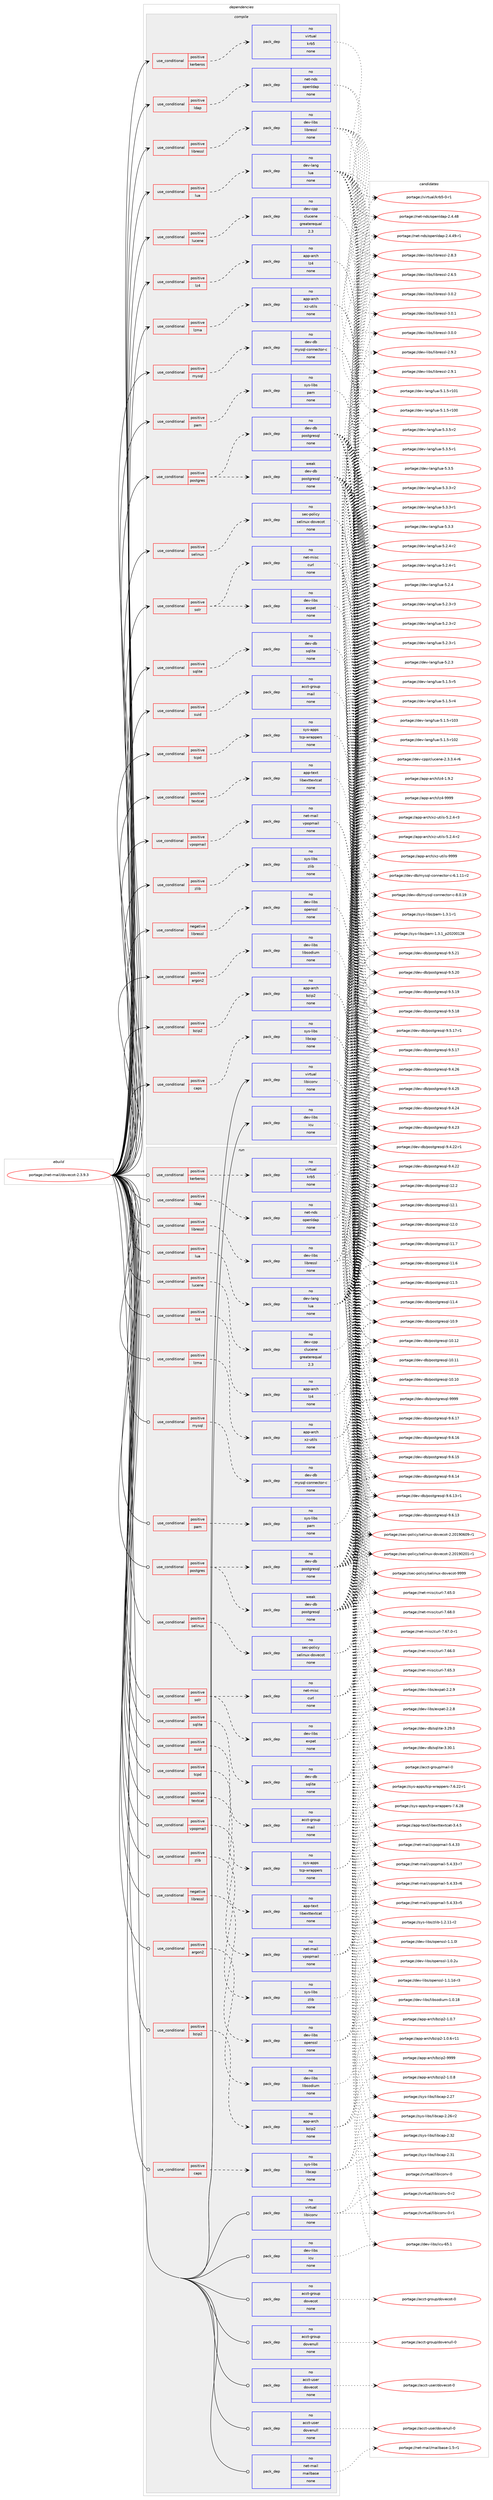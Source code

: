 digraph prolog {

# *************
# Graph options
# *************

newrank=true;
concentrate=true;
compound=true;
graph [rankdir=LR,fontname=Helvetica,fontsize=10,ranksep=1.5];#, ranksep=2.5, nodesep=0.2];
edge  [arrowhead=vee];
node  [fontname=Helvetica,fontsize=10];

# **********
# The ebuild
# **********

subgraph cluster_leftcol {
color=gray;
rank=same;
label=<<i>ebuild</i>>;
id [label="portage://net-mail/dovecot-2.3.9.3", color=red, width=4, href="../net-mail/dovecot-2.3.9.3.svg"];
}

# ****************
# The dependencies
# ****************

subgraph cluster_midcol {
color=gray;
label=<<i>dependencies</i>>;
subgraph cluster_compile {
fillcolor="#eeeeee";
style=filled;
label=<<i>compile</i>>;
subgraph cond18184 {
dependency85001 [label=<<TABLE BORDER="0" CELLBORDER="1" CELLSPACING="0" CELLPADDING="4"><TR><TD ROWSPAN="3" CELLPADDING="10">use_conditional</TD></TR><TR><TD>negative</TD></TR><TR><TD>libressl</TD></TR></TABLE>>, shape=none, color=red];
subgraph pack65217 {
dependency85002 [label=<<TABLE BORDER="0" CELLBORDER="1" CELLSPACING="0" CELLPADDING="4" WIDTH="220"><TR><TD ROWSPAN="6" CELLPADDING="30">pack_dep</TD></TR><TR><TD WIDTH="110">no</TD></TR><TR><TD>dev-libs</TD></TR><TR><TD>openssl</TD></TR><TR><TD>none</TD></TR><TR><TD></TD></TR></TABLE>>, shape=none, color=blue];
}
dependency85001:e -> dependency85002:w [weight=20,style="dashed",arrowhead="vee"];
}
id:e -> dependency85001:w [weight=20,style="solid",arrowhead="vee"];
subgraph cond18185 {
dependency85003 [label=<<TABLE BORDER="0" CELLBORDER="1" CELLSPACING="0" CELLPADDING="4"><TR><TD ROWSPAN="3" CELLPADDING="10">use_conditional</TD></TR><TR><TD>positive</TD></TR><TR><TD>argon2</TD></TR></TABLE>>, shape=none, color=red];
subgraph pack65218 {
dependency85004 [label=<<TABLE BORDER="0" CELLBORDER="1" CELLSPACING="0" CELLPADDING="4" WIDTH="220"><TR><TD ROWSPAN="6" CELLPADDING="30">pack_dep</TD></TR><TR><TD WIDTH="110">no</TD></TR><TR><TD>dev-libs</TD></TR><TR><TD>libsodium</TD></TR><TR><TD>none</TD></TR><TR><TD></TD></TR></TABLE>>, shape=none, color=blue];
}
dependency85003:e -> dependency85004:w [weight=20,style="dashed",arrowhead="vee"];
}
id:e -> dependency85003:w [weight=20,style="solid",arrowhead="vee"];
subgraph cond18186 {
dependency85005 [label=<<TABLE BORDER="0" CELLBORDER="1" CELLSPACING="0" CELLPADDING="4"><TR><TD ROWSPAN="3" CELLPADDING="10">use_conditional</TD></TR><TR><TD>positive</TD></TR><TR><TD>bzip2</TD></TR></TABLE>>, shape=none, color=red];
subgraph pack65219 {
dependency85006 [label=<<TABLE BORDER="0" CELLBORDER="1" CELLSPACING="0" CELLPADDING="4" WIDTH="220"><TR><TD ROWSPAN="6" CELLPADDING="30">pack_dep</TD></TR><TR><TD WIDTH="110">no</TD></TR><TR><TD>app-arch</TD></TR><TR><TD>bzip2</TD></TR><TR><TD>none</TD></TR><TR><TD></TD></TR></TABLE>>, shape=none, color=blue];
}
dependency85005:e -> dependency85006:w [weight=20,style="dashed",arrowhead="vee"];
}
id:e -> dependency85005:w [weight=20,style="solid",arrowhead="vee"];
subgraph cond18187 {
dependency85007 [label=<<TABLE BORDER="0" CELLBORDER="1" CELLSPACING="0" CELLPADDING="4"><TR><TD ROWSPAN="3" CELLPADDING="10">use_conditional</TD></TR><TR><TD>positive</TD></TR><TR><TD>caps</TD></TR></TABLE>>, shape=none, color=red];
subgraph pack65220 {
dependency85008 [label=<<TABLE BORDER="0" CELLBORDER="1" CELLSPACING="0" CELLPADDING="4" WIDTH="220"><TR><TD ROWSPAN="6" CELLPADDING="30">pack_dep</TD></TR><TR><TD WIDTH="110">no</TD></TR><TR><TD>sys-libs</TD></TR><TR><TD>libcap</TD></TR><TR><TD>none</TD></TR><TR><TD></TD></TR></TABLE>>, shape=none, color=blue];
}
dependency85007:e -> dependency85008:w [weight=20,style="dashed",arrowhead="vee"];
}
id:e -> dependency85007:w [weight=20,style="solid",arrowhead="vee"];
subgraph cond18188 {
dependency85009 [label=<<TABLE BORDER="0" CELLBORDER="1" CELLSPACING="0" CELLPADDING="4"><TR><TD ROWSPAN="3" CELLPADDING="10">use_conditional</TD></TR><TR><TD>positive</TD></TR><TR><TD>kerberos</TD></TR></TABLE>>, shape=none, color=red];
subgraph pack65221 {
dependency85010 [label=<<TABLE BORDER="0" CELLBORDER="1" CELLSPACING="0" CELLPADDING="4" WIDTH="220"><TR><TD ROWSPAN="6" CELLPADDING="30">pack_dep</TD></TR><TR><TD WIDTH="110">no</TD></TR><TR><TD>virtual</TD></TR><TR><TD>krb5</TD></TR><TR><TD>none</TD></TR><TR><TD></TD></TR></TABLE>>, shape=none, color=blue];
}
dependency85009:e -> dependency85010:w [weight=20,style="dashed",arrowhead="vee"];
}
id:e -> dependency85009:w [weight=20,style="solid",arrowhead="vee"];
subgraph cond18189 {
dependency85011 [label=<<TABLE BORDER="0" CELLBORDER="1" CELLSPACING="0" CELLPADDING="4"><TR><TD ROWSPAN="3" CELLPADDING="10">use_conditional</TD></TR><TR><TD>positive</TD></TR><TR><TD>ldap</TD></TR></TABLE>>, shape=none, color=red];
subgraph pack65222 {
dependency85012 [label=<<TABLE BORDER="0" CELLBORDER="1" CELLSPACING="0" CELLPADDING="4" WIDTH="220"><TR><TD ROWSPAN="6" CELLPADDING="30">pack_dep</TD></TR><TR><TD WIDTH="110">no</TD></TR><TR><TD>net-nds</TD></TR><TR><TD>openldap</TD></TR><TR><TD>none</TD></TR><TR><TD></TD></TR></TABLE>>, shape=none, color=blue];
}
dependency85011:e -> dependency85012:w [weight=20,style="dashed",arrowhead="vee"];
}
id:e -> dependency85011:w [weight=20,style="solid",arrowhead="vee"];
subgraph cond18190 {
dependency85013 [label=<<TABLE BORDER="0" CELLBORDER="1" CELLSPACING="0" CELLPADDING="4"><TR><TD ROWSPAN="3" CELLPADDING="10">use_conditional</TD></TR><TR><TD>positive</TD></TR><TR><TD>libressl</TD></TR></TABLE>>, shape=none, color=red];
subgraph pack65223 {
dependency85014 [label=<<TABLE BORDER="0" CELLBORDER="1" CELLSPACING="0" CELLPADDING="4" WIDTH="220"><TR><TD ROWSPAN="6" CELLPADDING="30">pack_dep</TD></TR><TR><TD WIDTH="110">no</TD></TR><TR><TD>dev-libs</TD></TR><TR><TD>libressl</TD></TR><TR><TD>none</TD></TR><TR><TD></TD></TR></TABLE>>, shape=none, color=blue];
}
dependency85013:e -> dependency85014:w [weight=20,style="dashed",arrowhead="vee"];
}
id:e -> dependency85013:w [weight=20,style="solid",arrowhead="vee"];
subgraph cond18191 {
dependency85015 [label=<<TABLE BORDER="0" CELLBORDER="1" CELLSPACING="0" CELLPADDING="4"><TR><TD ROWSPAN="3" CELLPADDING="10">use_conditional</TD></TR><TR><TD>positive</TD></TR><TR><TD>lua</TD></TR></TABLE>>, shape=none, color=red];
subgraph pack65224 {
dependency85016 [label=<<TABLE BORDER="0" CELLBORDER="1" CELLSPACING="0" CELLPADDING="4" WIDTH="220"><TR><TD ROWSPAN="6" CELLPADDING="30">pack_dep</TD></TR><TR><TD WIDTH="110">no</TD></TR><TR><TD>dev-lang</TD></TR><TR><TD>lua</TD></TR><TR><TD>none</TD></TR><TR><TD></TD></TR></TABLE>>, shape=none, color=blue];
}
dependency85015:e -> dependency85016:w [weight=20,style="dashed",arrowhead="vee"];
}
id:e -> dependency85015:w [weight=20,style="solid",arrowhead="vee"];
subgraph cond18192 {
dependency85017 [label=<<TABLE BORDER="0" CELLBORDER="1" CELLSPACING="0" CELLPADDING="4"><TR><TD ROWSPAN="3" CELLPADDING="10">use_conditional</TD></TR><TR><TD>positive</TD></TR><TR><TD>lucene</TD></TR></TABLE>>, shape=none, color=red];
subgraph pack65225 {
dependency85018 [label=<<TABLE BORDER="0" CELLBORDER="1" CELLSPACING="0" CELLPADDING="4" WIDTH="220"><TR><TD ROWSPAN="6" CELLPADDING="30">pack_dep</TD></TR><TR><TD WIDTH="110">no</TD></TR><TR><TD>dev-cpp</TD></TR><TR><TD>clucene</TD></TR><TR><TD>greaterequal</TD></TR><TR><TD>2.3</TD></TR></TABLE>>, shape=none, color=blue];
}
dependency85017:e -> dependency85018:w [weight=20,style="dashed",arrowhead="vee"];
}
id:e -> dependency85017:w [weight=20,style="solid",arrowhead="vee"];
subgraph cond18193 {
dependency85019 [label=<<TABLE BORDER="0" CELLBORDER="1" CELLSPACING="0" CELLPADDING="4"><TR><TD ROWSPAN="3" CELLPADDING="10">use_conditional</TD></TR><TR><TD>positive</TD></TR><TR><TD>lz4</TD></TR></TABLE>>, shape=none, color=red];
subgraph pack65226 {
dependency85020 [label=<<TABLE BORDER="0" CELLBORDER="1" CELLSPACING="0" CELLPADDING="4" WIDTH="220"><TR><TD ROWSPAN="6" CELLPADDING="30">pack_dep</TD></TR><TR><TD WIDTH="110">no</TD></TR><TR><TD>app-arch</TD></TR><TR><TD>lz4</TD></TR><TR><TD>none</TD></TR><TR><TD></TD></TR></TABLE>>, shape=none, color=blue];
}
dependency85019:e -> dependency85020:w [weight=20,style="dashed",arrowhead="vee"];
}
id:e -> dependency85019:w [weight=20,style="solid",arrowhead="vee"];
subgraph cond18194 {
dependency85021 [label=<<TABLE BORDER="0" CELLBORDER="1" CELLSPACING="0" CELLPADDING="4"><TR><TD ROWSPAN="3" CELLPADDING="10">use_conditional</TD></TR><TR><TD>positive</TD></TR><TR><TD>lzma</TD></TR></TABLE>>, shape=none, color=red];
subgraph pack65227 {
dependency85022 [label=<<TABLE BORDER="0" CELLBORDER="1" CELLSPACING="0" CELLPADDING="4" WIDTH="220"><TR><TD ROWSPAN="6" CELLPADDING="30">pack_dep</TD></TR><TR><TD WIDTH="110">no</TD></TR><TR><TD>app-arch</TD></TR><TR><TD>xz-utils</TD></TR><TR><TD>none</TD></TR><TR><TD></TD></TR></TABLE>>, shape=none, color=blue];
}
dependency85021:e -> dependency85022:w [weight=20,style="dashed",arrowhead="vee"];
}
id:e -> dependency85021:w [weight=20,style="solid",arrowhead="vee"];
subgraph cond18195 {
dependency85023 [label=<<TABLE BORDER="0" CELLBORDER="1" CELLSPACING="0" CELLPADDING="4"><TR><TD ROWSPAN="3" CELLPADDING="10">use_conditional</TD></TR><TR><TD>positive</TD></TR><TR><TD>mysql</TD></TR></TABLE>>, shape=none, color=red];
subgraph pack65228 {
dependency85024 [label=<<TABLE BORDER="0" CELLBORDER="1" CELLSPACING="0" CELLPADDING="4" WIDTH="220"><TR><TD ROWSPAN="6" CELLPADDING="30">pack_dep</TD></TR><TR><TD WIDTH="110">no</TD></TR><TR><TD>dev-db</TD></TR><TR><TD>mysql-connector-c</TD></TR><TR><TD>none</TD></TR><TR><TD></TD></TR></TABLE>>, shape=none, color=blue];
}
dependency85023:e -> dependency85024:w [weight=20,style="dashed",arrowhead="vee"];
}
id:e -> dependency85023:w [weight=20,style="solid",arrowhead="vee"];
subgraph cond18196 {
dependency85025 [label=<<TABLE BORDER="0" CELLBORDER="1" CELLSPACING="0" CELLPADDING="4"><TR><TD ROWSPAN="3" CELLPADDING="10">use_conditional</TD></TR><TR><TD>positive</TD></TR><TR><TD>pam</TD></TR></TABLE>>, shape=none, color=red];
subgraph pack65229 {
dependency85026 [label=<<TABLE BORDER="0" CELLBORDER="1" CELLSPACING="0" CELLPADDING="4" WIDTH="220"><TR><TD ROWSPAN="6" CELLPADDING="30">pack_dep</TD></TR><TR><TD WIDTH="110">no</TD></TR><TR><TD>sys-libs</TD></TR><TR><TD>pam</TD></TR><TR><TD>none</TD></TR><TR><TD></TD></TR></TABLE>>, shape=none, color=blue];
}
dependency85025:e -> dependency85026:w [weight=20,style="dashed",arrowhead="vee"];
}
id:e -> dependency85025:w [weight=20,style="solid",arrowhead="vee"];
subgraph cond18197 {
dependency85027 [label=<<TABLE BORDER="0" CELLBORDER="1" CELLSPACING="0" CELLPADDING="4"><TR><TD ROWSPAN="3" CELLPADDING="10">use_conditional</TD></TR><TR><TD>positive</TD></TR><TR><TD>postgres</TD></TR></TABLE>>, shape=none, color=red];
subgraph pack65230 {
dependency85028 [label=<<TABLE BORDER="0" CELLBORDER="1" CELLSPACING="0" CELLPADDING="4" WIDTH="220"><TR><TD ROWSPAN="6" CELLPADDING="30">pack_dep</TD></TR><TR><TD WIDTH="110">no</TD></TR><TR><TD>dev-db</TD></TR><TR><TD>postgresql</TD></TR><TR><TD>none</TD></TR><TR><TD></TD></TR></TABLE>>, shape=none, color=blue];
}
dependency85027:e -> dependency85028:w [weight=20,style="dashed",arrowhead="vee"];
subgraph pack65231 {
dependency85029 [label=<<TABLE BORDER="0" CELLBORDER="1" CELLSPACING="0" CELLPADDING="4" WIDTH="220"><TR><TD ROWSPAN="6" CELLPADDING="30">pack_dep</TD></TR><TR><TD WIDTH="110">weak</TD></TR><TR><TD>dev-db</TD></TR><TR><TD>postgresql</TD></TR><TR><TD>none</TD></TR><TR><TD></TD></TR></TABLE>>, shape=none, color=blue];
}
dependency85027:e -> dependency85029:w [weight=20,style="dashed",arrowhead="vee"];
}
id:e -> dependency85027:w [weight=20,style="solid",arrowhead="vee"];
subgraph cond18198 {
dependency85030 [label=<<TABLE BORDER="0" CELLBORDER="1" CELLSPACING="0" CELLPADDING="4"><TR><TD ROWSPAN="3" CELLPADDING="10">use_conditional</TD></TR><TR><TD>positive</TD></TR><TR><TD>selinux</TD></TR></TABLE>>, shape=none, color=red];
subgraph pack65232 {
dependency85031 [label=<<TABLE BORDER="0" CELLBORDER="1" CELLSPACING="0" CELLPADDING="4" WIDTH="220"><TR><TD ROWSPAN="6" CELLPADDING="30">pack_dep</TD></TR><TR><TD WIDTH="110">no</TD></TR><TR><TD>sec-policy</TD></TR><TR><TD>selinux-dovecot</TD></TR><TR><TD>none</TD></TR><TR><TD></TD></TR></TABLE>>, shape=none, color=blue];
}
dependency85030:e -> dependency85031:w [weight=20,style="dashed",arrowhead="vee"];
}
id:e -> dependency85030:w [weight=20,style="solid",arrowhead="vee"];
subgraph cond18199 {
dependency85032 [label=<<TABLE BORDER="0" CELLBORDER="1" CELLSPACING="0" CELLPADDING="4"><TR><TD ROWSPAN="3" CELLPADDING="10">use_conditional</TD></TR><TR><TD>positive</TD></TR><TR><TD>solr</TD></TR></TABLE>>, shape=none, color=red];
subgraph pack65233 {
dependency85033 [label=<<TABLE BORDER="0" CELLBORDER="1" CELLSPACING="0" CELLPADDING="4" WIDTH="220"><TR><TD ROWSPAN="6" CELLPADDING="30">pack_dep</TD></TR><TR><TD WIDTH="110">no</TD></TR><TR><TD>net-misc</TD></TR><TR><TD>curl</TD></TR><TR><TD>none</TD></TR><TR><TD></TD></TR></TABLE>>, shape=none, color=blue];
}
dependency85032:e -> dependency85033:w [weight=20,style="dashed",arrowhead="vee"];
subgraph pack65234 {
dependency85034 [label=<<TABLE BORDER="0" CELLBORDER="1" CELLSPACING="0" CELLPADDING="4" WIDTH="220"><TR><TD ROWSPAN="6" CELLPADDING="30">pack_dep</TD></TR><TR><TD WIDTH="110">no</TD></TR><TR><TD>dev-libs</TD></TR><TR><TD>expat</TD></TR><TR><TD>none</TD></TR><TR><TD></TD></TR></TABLE>>, shape=none, color=blue];
}
dependency85032:e -> dependency85034:w [weight=20,style="dashed",arrowhead="vee"];
}
id:e -> dependency85032:w [weight=20,style="solid",arrowhead="vee"];
subgraph cond18200 {
dependency85035 [label=<<TABLE BORDER="0" CELLBORDER="1" CELLSPACING="0" CELLPADDING="4"><TR><TD ROWSPAN="3" CELLPADDING="10">use_conditional</TD></TR><TR><TD>positive</TD></TR><TR><TD>sqlite</TD></TR></TABLE>>, shape=none, color=red];
subgraph pack65235 {
dependency85036 [label=<<TABLE BORDER="0" CELLBORDER="1" CELLSPACING="0" CELLPADDING="4" WIDTH="220"><TR><TD ROWSPAN="6" CELLPADDING="30">pack_dep</TD></TR><TR><TD WIDTH="110">no</TD></TR><TR><TD>dev-db</TD></TR><TR><TD>sqlite</TD></TR><TR><TD>none</TD></TR><TR><TD></TD></TR></TABLE>>, shape=none, color=blue];
}
dependency85035:e -> dependency85036:w [weight=20,style="dashed",arrowhead="vee"];
}
id:e -> dependency85035:w [weight=20,style="solid",arrowhead="vee"];
subgraph cond18201 {
dependency85037 [label=<<TABLE BORDER="0" CELLBORDER="1" CELLSPACING="0" CELLPADDING="4"><TR><TD ROWSPAN="3" CELLPADDING="10">use_conditional</TD></TR><TR><TD>positive</TD></TR><TR><TD>suid</TD></TR></TABLE>>, shape=none, color=red];
subgraph pack65236 {
dependency85038 [label=<<TABLE BORDER="0" CELLBORDER="1" CELLSPACING="0" CELLPADDING="4" WIDTH="220"><TR><TD ROWSPAN="6" CELLPADDING="30">pack_dep</TD></TR><TR><TD WIDTH="110">no</TD></TR><TR><TD>acct-group</TD></TR><TR><TD>mail</TD></TR><TR><TD>none</TD></TR><TR><TD></TD></TR></TABLE>>, shape=none, color=blue];
}
dependency85037:e -> dependency85038:w [weight=20,style="dashed",arrowhead="vee"];
}
id:e -> dependency85037:w [weight=20,style="solid",arrowhead="vee"];
subgraph cond18202 {
dependency85039 [label=<<TABLE BORDER="0" CELLBORDER="1" CELLSPACING="0" CELLPADDING="4"><TR><TD ROWSPAN="3" CELLPADDING="10">use_conditional</TD></TR><TR><TD>positive</TD></TR><TR><TD>tcpd</TD></TR></TABLE>>, shape=none, color=red];
subgraph pack65237 {
dependency85040 [label=<<TABLE BORDER="0" CELLBORDER="1" CELLSPACING="0" CELLPADDING="4" WIDTH="220"><TR><TD ROWSPAN="6" CELLPADDING="30">pack_dep</TD></TR><TR><TD WIDTH="110">no</TD></TR><TR><TD>sys-apps</TD></TR><TR><TD>tcp-wrappers</TD></TR><TR><TD>none</TD></TR><TR><TD></TD></TR></TABLE>>, shape=none, color=blue];
}
dependency85039:e -> dependency85040:w [weight=20,style="dashed",arrowhead="vee"];
}
id:e -> dependency85039:w [weight=20,style="solid",arrowhead="vee"];
subgraph cond18203 {
dependency85041 [label=<<TABLE BORDER="0" CELLBORDER="1" CELLSPACING="0" CELLPADDING="4"><TR><TD ROWSPAN="3" CELLPADDING="10">use_conditional</TD></TR><TR><TD>positive</TD></TR><TR><TD>textcat</TD></TR></TABLE>>, shape=none, color=red];
subgraph pack65238 {
dependency85042 [label=<<TABLE BORDER="0" CELLBORDER="1" CELLSPACING="0" CELLPADDING="4" WIDTH="220"><TR><TD ROWSPAN="6" CELLPADDING="30">pack_dep</TD></TR><TR><TD WIDTH="110">no</TD></TR><TR><TD>app-text</TD></TR><TR><TD>libexttextcat</TD></TR><TR><TD>none</TD></TR><TR><TD></TD></TR></TABLE>>, shape=none, color=blue];
}
dependency85041:e -> dependency85042:w [weight=20,style="dashed",arrowhead="vee"];
}
id:e -> dependency85041:w [weight=20,style="solid",arrowhead="vee"];
subgraph cond18204 {
dependency85043 [label=<<TABLE BORDER="0" CELLBORDER="1" CELLSPACING="0" CELLPADDING="4"><TR><TD ROWSPAN="3" CELLPADDING="10">use_conditional</TD></TR><TR><TD>positive</TD></TR><TR><TD>vpopmail</TD></TR></TABLE>>, shape=none, color=red];
subgraph pack65239 {
dependency85044 [label=<<TABLE BORDER="0" CELLBORDER="1" CELLSPACING="0" CELLPADDING="4" WIDTH="220"><TR><TD ROWSPAN="6" CELLPADDING="30">pack_dep</TD></TR><TR><TD WIDTH="110">no</TD></TR><TR><TD>net-mail</TD></TR><TR><TD>vpopmail</TD></TR><TR><TD>none</TD></TR><TR><TD></TD></TR></TABLE>>, shape=none, color=blue];
}
dependency85043:e -> dependency85044:w [weight=20,style="dashed",arrowhead="vee"];
}
id:e -> dependency85043:w [weight=20,style="solid",arrowhead="vee"];
subgraph cond18205 {
dependency85045 [label=<<TABLE BORDER="0" CELLBORDER="1" CELLSPACING="0" CELLPADDING="4"><TR><TD ROWSPAN="3" CELLPADDING="10">use_conditional</TD></TR><TR><TD>positive</TD></TR><TR><TD>zlib</TD></TR></TABLE>>, shape=none, color=red];
subgraph pack65240 {
dependency85046 [label=<<TABLE BORDER="0" CELLBORDER="1" CELLSPACING="0" CELLPADDING="4" WIDTH="220"><TR><TD ROWSPAN="6" CELLPADDING="30">pack_dep</TD></TR><TR><TD WIDTH="110">no</TD></TR><TR><TD>sys-libs</TD></TR><TR><TD>zlib</TD></TR><TR><TD>none</TD></TR><TR><TD></TD></TR></TABLE>>, shape=none, color=blue];
}
dependency85045:e -> dependency85046:w [weight=20,style="dashed",arrowhead="vee"];
}
id:e -> dependency85045:w [weight=20,style="solid",arrowhead="vee"];
subgraph pack65241 {
dependency85047 [label=<<TABLE BORDER="0" CELLBORDER="1" CELLSPACING="0" CELLPADDING="4" WIDTH="220"><TR><TD ROWSPAN="6" CELLPADDING="30">pack_dep</TD></TR><TR><TD WIDTH="110">no</TD></TR><TR><TD>dev-libs</TD></TR><TR><TD>icu</TD></TR><TR><TD>none</TD></TR><TR><TD></TD></TR></TABLE>>, shape=none, color=blue];
}
id:e -> dependency85047:w [weight=20,style="solid",arrowhead="vee"];
subgraph pack65242 {
dependency85048 [label=<<TABLE BORDER="0" CELLBORDER="1" CELLSPACING="0" CELLPADDING="4" WIDTH="220"><TR><TD ROWSPAN="6" CELLPADDING="30">pack_dep</TD></TR><TR><TD WIDTH="110">no</TD></TR><TR><TD>virtual</TD></TR><TR><TD>libiconv</TD></TR><TR><TD>none</TD></TR><TR><TD></TD></TR></TABLE>>, shape=none, color=blue];
}
id:e -> dependency85048:w [weight=20,style="solid",arrowhead="vee"];
}
subgraph cluster_compileandrun {
fillcolor="#eeeeee";
style=filled;
label=<<i>compile and run</i>>;
}
subgraph cluster_run {
fillcolor="#eeeeee";
style=filled;
label=<<i>run</i>>;
subgraph cond18206 {
dependency85049 [label=<<TABLE BORDER="0" CELLBORDER="1" CELLSPACING="0" CELLPADDING="4"><TR><TD ROWSPAN="3" CELLPADDING="10">use_conditional</TD></TR><TR><TD>negative</TD></TR><TR><TD>libressl</TD></TR></TABLE>>, shape=none, color=red];
subgraph pack65243 {
dependency85050 [label=<<TABLE BORDER="0" CELLBORDER="1" CELLSPACING="0" CELLPADDING="4" WIDTH="220"><TR><TD ROWSPAN="6" CELLPADDING="30">pack_dep</TD></TR><TR><TD WIDTH="110">no</TD></TR><TR><TD>dev-libs</TD></TR><TR><TD>openssl</TD></TR><TR><TD>none</TD></TR><TR><TD></TD></TR></TABLE>>, shape=none, color=blue];
}
dependency85049:e -> dependency85050:w [weight=20,style="dashed",arrowhead="vee"];
}
id:e -> dependency85049:w [weight=20,style="solid",arrowhead="odot"];
subgraph cond18207 {
dependency85051 [label=<<TABLE BORDER="0" CELLBORDER="1" CELLSPACING="0" CELLPADDING="4"><TR><TD ROWSPAN="3" CELLPADDING="10">use_conditional</TD></TR><TR><TD>positive</TD></TR><TR><TD>argon2</TD></TR></TABLE>>, shape=none, color=red];
subgraph pack65244 {
dependency85052 [label=<<TABLE BORDER="0" CELLBORDER="1" CELLSPACING="0" CELLPADDING="4" WIDTH="220"><TR><TD ROWSPAN="6" CELLPADDING="30">pack_dep</TD></TR><TR><TD WIDTH="110">no</TD></TR><TR><TD>dev-libs</TD></TR><TR><TD>libsodium</TD></TR><TR><TD>none</TD></TR><TR><TD></TD></TR></TABLE>>, shape=none, color=blue];
}
dependency85051:e -> dependency85052:w [weight=20,style="dashed",arrowhead="vee"];
}
id:e -> dependency85051:w [weight=20,style="solid",arrowhead="odot"];
subgraph cond18208 {
dependency85053 [label=<<TABLE BORDER="0" CELLBORDER="1" CELLSPACING="0" CELLPADDING="4"><TR><TD ROWSPAN="3" CELLPADDING="10">use_conditional</TD></TR><TR><TD>positive</TD></TR><TR><TD>bzip2</TD></TR></TABLE>>, shape=none, color=red];
subgraph pack65245 {
dependency85054 [label=<<TABLE BORDER="0" CELLBORDER="1" CELLSPACING="0" CELLPADDING="4" WIDTH="220"><TR><TD ROWSPAN="6" CELLPADDING="30">pack_dep</TD></TR><TR><TD WIDTH="110">no</TD></TR><TR><TD>app-arch</TD></TR><TR><TD>bzip2</TD></TR><TR><TD>none</TD></TR><TR><TD></TD></TR></TABLE>>, shape=none, color=blue];
}
dependency85053:e -> dependency85054:w [weight=20,style="dashed",arrowhead="vee"];
}
id:e -> dependency85053:w [weight=20,style="solid",arrowhead="odot"];
subgraph cond18209 {
dependency85055 [label=<<TABLE BORDER="0" CELLBORDER="1" CELLSPACING="0" CELLPADDING="4"><TR><TD ROWSPAN="3" CELLPADDING="10">use_conditional</TD></TR><TR><TD>positive</TD></TR><TR><TD>caps</TD></TR></TABLE>>, shape=none, color=red];
subgraph pack65246 {
dependency85056 [label=<<TABLE BORDER="0" CELLBORDER="1" CELLSPACING="0" CELLPADDING="4" WIDTH="220"><TR><TD ROWSPAN="6" CELLPADDING="30">pack_dep</TD></TR><TR><TD WIDTH="110">no</TD></TR><TR><TD>sys-libs</TD></TR><TR><TD>libcap</TD></TR><TR><TD>none</TD></TR><TR><TD></TD></TR></TABLE>>, shape=none, color=blue];
}
dependency85055:e -> dependency85056:w [weight=20,style="dashed",arrowhead="vee"];
}
id:e -> dependency85055:w [weight=20,style="solid",arrowhead="odot"];
subgraph cond18210 {
dependency85057 [label=<<TABLE BORDER="0" CELLBORDER="1" CELLSPACING="0" CELLPADDING="4"><TR><TD ROWSPAN="3" CELLPADDING="10">use_conditional</TD></TR><TR><TD>positive</TD></TR><TR><TD>kerberos</TD></TR></TABLE>>, shape=none, color=red];
subgraph pack65247 {
dependency85058 [label=<<TABLE BORDER="0" CELLBORDER="1" CELLSPACING="0" CELLPADDING="4" WIDTH="220"><TR><TD ROWSPAN="6" CELLPADDING="30">pack_dep</TD></TR><TR><TD WIDTH="110">no</TD></TR><TR><TD>virtual</TD></TR><TR><TD>krb5</TD></TR><TR><TD>none</TD></TR><TR><TD></TD></TR></TABLE>>, shape=none, color=blue];
}
dependency85057:e -> dependency85058:w [weight=20,style="dashed",arrowhead="vee"];
}
id:e -> dependency85057:w [weight=20,style="solid",arrowhead="odot"];
subgraph cond18211 {
dependency85059 [label=<<TABLE BORDER="0" CELLBORDER="1" CELLSPACING="0" CELLPADDING="4"><TR><TD ROWSPAN="3" CELLPADDING="10">use_conditional</TD></TR><TR><TD>positive</TD></TR><TR><TD>ldap</TD></TR></TABLE>>, shape=none, color=red];
subgraph pack65248 {
dependency85060 [label=<<TABLE BORDER="0" CELLBORDER="1" CELLSPACING="0" CELLPADDING="4" WIDTH="220"><TR><TD ROWSPAN="6" CELLPADDING="30">pack_dep</TD></TR><TR><TD WIDTH="110">no</TD></TR><TR><TD>net-nds</TD></TR><TR><TD>openldap</TD></TR><TR><TD>none</TD></TR><TR><TD></TD></TR></TABLE>>, shape=none, color=blue];
}
dependency85059:e -> dependency85060:w [weight=20,style="dashed",arrowhead="vee"];
}
id:e -> dependency85059:w [weight=20,style="solid",arrowhead="odot"];
subgraph cond18212 {
dependency85061 [label=<<TABLE BORDER="0" CELLBORDER="1" CELLSPACING="0" CELLPADDING="4"><TR><TD ROWSPAN="3" CELLPADDING="10">use_conditional</TD></TR><TR><TD>positive</TD></TR><TR><TD>libressl</TD></TR></TABLE>>, shape=none, color=red];
subgraph pack65249 {
dependency85062 [label=<<TABLE BORDER="0" CELLBORDER="1" CELLSPACING="0" CELLPADDING="4" WIDTH="220"><TR><TD ROWSPAN="6" CELLPADDING="30">pack_dep</TD></TR><TR><TD WIDTH="110">no</TD></TR><TR><TD>dev-libs</TD></TR><TR><TD>libressl</TD></TR><TR><TD>none</TD></TR><TR><TD></TD></TR></TABLE>>, shape=none, color=blue];
}
dependency85061:e -> dependency85062:w [weight=20,style="dashed",arrowhead="vee"];
}
id:e -> dependency85061:w [weight=20,style="solid",arrowhead="odot"];
subgraph cond18213 {
dependency85063 [label=<<TABLE BORDER="0" CELLBORDER="1" CELLSPACING="0" CELLPADDING="4"><TR><TD ROWSPAN="3" CELLPADDING="10">use_conditional</TD></TR><TR><TD>positive</TD></TR><TR><TD>lua</TD></TR></TABLE>>, shape=none, color=red];
subgraph pack65250 {
dependency85064 [label=<<TABLE BORDER="0" CELLBORDER="1" CELLSPACING="0" CELLPADDING="4" WIDTH="220"><TR><TD ROWSPAN="6" CELLPADDING="30">pack_dep</TD></TR><TR><TD WIDTH="110">no</TD></TR><TR><TD>dev-lang</TD></TR><TR><TD>lua</TD></TR><TR><TD>none</TD></TR><TR><TD></TD></TR></TABLE>>, shape=none, color=blue];
}
dependency85063:e -> dependency85064:w [weight=20,style="dashed",arrowhead="vee"];
}
id:e -> dependency85063:w [weight=20,style="solid",arrowhead="odot"];
subgraph cond18214 {
dependency85065 [label=<<TABLE BORDER="0" CELLBORDER="1" CELLSPACING="0" CELLPADDING="4"><TR><TD ROWSPAN="3" CELLPADDING="10">use_conditional</TD></TR><TR><TD>positive</TD></TR><TR><TD>lucene</TD></TR></TABLE>>, shape=none, color=red];
subgraph pack65251 {
dependency85066 [label=<<TABLE BORDER="0" CELLBORDER="1" CELLSPACING="0" CELLPADDING="4" WIDTH="220"><TR><TD ROWSPAN="6" CELLPADDING="30">pack_dep</TD></TR><TR><TD WIDTH="110">no</TD></TR><TR><TD>dev-cpp</TD></TR><TR><TD>clucene</TD></TR><TR><TD>greaterequal</TD></TR><TR><TD>2.3</TD></TR></TABLE>>, shape=none, color=blue];
}
dependency85065:e -> dependency85066:w [weight=20,style="dashed",arrowhead="vee"];
}
id:e -> dependency85065:w [weight=20,style="solid",arrowhead="odot"];
subgraph cond18215 {
dependency85067 [label=<<TABLE BORDER="0" CELLBORDER="1" CELLSPACING="0" CELLPADDING="4"><TR><TD ROWSPAN="3" CELLPADDING="10">use_conditional</TD></TR><TR><TD>positive</TD></TR><TR><TD>lz4</TD></TR></TABLE>>, shape=none, color=red];
subgraph pack65252 {
dependency85068 [label=<<TABLE BORDER="0" CELLBORDER="1" CELLSPACING="0" CELLPADDING="4" WIDTH="220"><TR><TD ROWSPAN="6" CELLPADDING="30">pack_dep</TD></TR><TR><TD WIDTH="110">no</TD></TR><TR><TD>app-arch</TD></TR><TR><TD>lz4</TD></TR><TR><TD>none</TD></TR><TR><TD></TD></TR></TABLE>>, shape=none, color=blue];
}
dependency85067:e -> dependency85068:w [weight=20,style="dashed",arrowhead="vee"];
}
id:e -> dependency85067:w [weight=20,style="solid",arrowhead="odot"];
subgraph cond18216 {
dependency85069 [label=<<TABLE BORDER="0" CELLBORDER="1" CELLSPACING="0" CELLPADDING="4"><TR><TD ROWSPAN="3" CELLPADDING="10">use_conditional</TD></TR><TR><TD>positive</TD></TR><TR><TD>lzma</TD></TR></TABLE>>, shape=none, color=red];
subgraph pack65253 {
dependency85070 [label=<<TABLE BORDER="0" CELLBORDER="1" CELLSPACING="0" CELLPADDING="4" WIDTH="220"><TR><TD ROWSPAN="6" CELLPADDING="30">pack_dep</TD></TR><TR><TD WIDTH="110">no</TD></TR><TR><TD>app-arch</TD></TR><TR><TD>xz-utils</TD></TR><TR><TD>none</TD></TR><TR><TD></TD></TR></TABLE>>, shape=none, color=blue];
}
dependency85069:e -> dependency85070:w [weight=20,style="dashed",arrowhead="vee"];
}
id:e -> dependency85069:w [weight=20,style="solid",arrowhead="odot"];
subgraph cond18217 {
dependency85071 [label=<<TABLE BORDER="0" CELLBORDER="1" CELLSPACING="0" CELLPADDING="4"><TR><TD ROWSPAN="3" CELLPADDING="10">use_conditional</TD></TR><TR><TD>positive</TD></TR><TR><TD>mysql</TD></TR></TABLE>>, shape=none, color=red];
subgraph pack65254 {
dependency85072 [label=<<TABLE BORDER="0" CELLBORDER="1" CELLSPACING="0" CELLPADDING="4" WIDTH="220"><TR><TD ROWSPAN="6" CELLPADDING="30">pack_dep</TD></TR><TR><TD WIDTH="110">no</TD></TR><TR><TD>dev-db</TD></TR><TR><TD>mysql-connector-c</TD></TR><TR><TD>none</TD></TR><TR><TD></TD></TR></TABLE>>, shape=none, color=blue];
}
dependency85071:e -> dependency85072:w [weight=20,style="dashed",arrowhead="vee"];
}
id:e -> dependency85071:w [weight=20,style="solid",arrowhead="odot"];
subgraph cond18218 {
dependency85073 [label=<<TABLE BORDER="0" CELLBORDER="1" CELLSPACING="0" CELLPADDING="4"><TR><TD ROWSPAN="3" CELLPADDING="10">use_conditional</TD></TR><TR><TD>positive</TD></TR><TR><TD>pam</TD></TR></TABLE>>, shape=none, color=red];
subgraph pack65255 {
dependency85074 [label=<<TABLE BORDER="0" CELLBORDER="1" CELLSPACING="0" CELLPADDING="4" WIDTH="220"><TR><TD ROWSPAN="6" CELLPADDING="30">pack_dep</TD></TR><TR><TD WIDTH="110">no</TD></TR><TR><TD>sys-libs</TD></TR><TR><TD>pam</TD></TR><TR><TD>none</TD></TR><TR><TD></TD></TR></TABLE>>, shape=none, color=blue];
}
dependency85073:e -> dependency85074:w [weight=20,style="dashed",arrowhead="vee"];
}
id:e -> dependency85073:w [weight=20,style="solid",arrowhead="odot"];
subgraph cond18219 {
dependency85075 [label=<<TABLE BORDER="0" CELLBORDER="1" CELLSPACING="0" CELLPADDING="4"><TR><TD ROWSPAN="3" CELLPADDING="10">use_conditional</TD></TR><TR><TD>positive</TD></TR><TR><TD>postgres</TD></TR></TABLE>>, shape=none, color=red];
subgraph pack65256 {
dependency85076 [label=<<TABLE BORDER="0" CELLBORDER="1" CELLSPACING="0" CELLPADDING="4" WIDTH="220"><TR><TD ROWSPAN="6" CELLPADDING="30">pack_dep</TD></TR><TR><TD WIDTH="110">no</TD></TR><TR><TD>dev-db</TD></TR><TR><TD>postgresql</TD></TR><TR><TD>none</TD></TR><TR><TD></TD></TR></TABLE>>, shape=none, color=blue];
}
dependency85075:e -> dependency85076:w [weight=20,style="dashed",arrowhead="vee"];
subgraph pack65257 {
dependency85077 [label=<<TABLE BORDER="0" CELLBORDER="1" CELLSPACING="0" CELLPADDING="4" WIDTH="220"><TR><TD ROWSPAN="6" CELLPADDING="30">pack_dep</TD></TR><TR><TD WIDTH="110">weak</TD></TR><TR><TD>dev-db</TD></TR><TR><TD>postgresql</TD></TR><TR><TD>none</TD></TR><TR><TD></TD></TR></TABLE>>, shape=none, color=blue];
}
dependency85075:e -> dependency85077:w [weight=20,style="dashed",arrowhead="vee"];
}
id:e -> dependency85075:w [weight=20,style="solid",arrowhead="odot"];
subgraph cond18220 {
dependency85078 [label=<<TABLE BORDER="0" CELLBORDER="1" CELLSPACING="0" CELLPADDING="4"><TR><TD ROWSPAN="3" CELLPADDING="10">use_conditional</TD></TR><TR><TD>positive</TD></TR><TR><TD>selinux</TD></TR></TABLE>>, shape=none, color=red];
subgraph pack65258 {
dependency85079 [label=<<TABLE BORDER="0" CELLBORDER="1" CELLSPACING="0" CELLPADDING="4" WIDTH="220"><TR><TD ROWSPAN="6" CELLPADDING="30">pack_dep</TD></TR><TR><TD WIDTH="110">no</TD></TR><TR><TD>sec-policy</TD></TR><TR><TD>selinux-dovecot</TD></TR><TR><TD>none</TD></TR><TR><TD></TD></TR></TABLE>>, shape=none, color=blue];
}
dependency85078:e -> dependency85079:w [weight=20,style="dashed",arrowhead="vee"];
}
id:e -> dependency85078:w [weight=20,style="solid",arrowhead="odot"];
subgraph cond18221 {
dependency85080 [label=<<TABLE BORDER="0" CELLBORDER="1" CELLSPACING="0" CELLPADDING="4"><TR><TD ROWSPAN="3" CELLPADDING="10">use_conditional</TD></TR><TR><TD>positive</TD></TR><TR><TD>solr</TD></TR></TABLE>>, shape=none, color=red];
subgraph pack65259 {
dependency85081 [label=<<TABLE BORDER="0" CELLBORDER="1" CELLSPACING="0" CELLPADDING="4" WIDTH="220"><TR><TD ROWSPAN="6" CELLPADDING="30">pack_dep</TD></TR><TR><TD WIDTH="110">no</TD></TR><TR><TD>net-misc</TD></TR><TR><TD>curl</TD></TR><TR><TD>none</TD></TR><TR><TD></TD></TR></TABLE>>, shape=none, color=blue];
}
dependency85080:e -> dependency85081:w [weight=20,style="dashed",arrowhead="vee"];
subgraph pack65260 {
dependency85082 [label=<<TABLE BORDER="0" CELLBORDER="1" CELLSPACING="0" CELLPADDING="4" WIDTH="220"><TR><TD ROWSPAN="6" CELLPADDING="30">pack_dep</TD></TR><TR><TD WIDTH="110">no</TD></TR><TR><TD>dev-libs</TD></TR><TR><TD>expat</TD></TR><TR><TD>none</TD></TR><TR><TD></TD></TR></TABLE>>, shape=none, color=blue];
}
dependency85080:e -> dependency85082:w [weight=20,style="dashed",arrowhead="vee"];
}
id:e -> dependency85080:w [weight=20,style="solid",arrowhead="odot"];
subgraph cond18222 {
dependency85083 [label=<<TABLE BORDER="0" CELLBORDER="1" CELLSPACING="0" CELLPADDING="4"><TR><TD ROWSPAN="3" CELLPADDING="10">use_conditional</TD></TR><TR><TD>positive</TD></TR><TR><TD>sqlite</TD></TR></TABLE>>, shape=none, color=red];
subgraph pack65261 {
dependency85084 [label=<<TABLE BORDER="0" CELLBORDER="1" CELLSPACING="0" CELLPADDING="4" WIDTH="220"><TR><TD ROWSPAN="6" CELLPADDING="30">pack_dep</TD></TR><TR><TD WIDTH="110">no</TD></TR><TR><TD>dev-db</TD></TR><TR><TD>sqlite</TD></TR><TR><TD>none</TD></TR><TR><TD></TD></TR></TABLE>>, shape=none, color=blue];
}
dependency85083:e -> dependency85084:w [weight=20,style="dashed",arrowhead="vee"];
}
id:e -> dependency85083:w [weight=20,style="solid",arrowhead="odot"];
subgraph cond18223 {
dependency85085 [label=<<TABLE BORDER="0" CELLBORDER="1" CELLSPACING="0" CELLPADDING="4"><TR><TD ROWSPAN="3" CELLPADDING="10">use_conditional</TD></TR><TR><TD>positive</TD></TR><TR><TD>suid</TD></TR></TABLE>>, shape=none, color=red];
subgraph pack65262 {
dependency85086 [label=<<TABLE BORDER="0" CELLBORDER="1" CELLSPACING="0" CELLPADDING="4" WIDTH="220"><TR><TD ROWSPAN="6" CELLPADDING="30">pack_dep</TD></TR><TR><TD WIDTH="110">no</TD></TR><TR><TD>acct-group</TD></TR><TR><TD>mail</TD></TR><TR><TD>none</TD></TR><TR><TD></TD></TR></TABLE>>, shape=none, color=blue];
}
dependency85085:e -> dependency85086:w [weight=20,style="dashed",arrowhead="vee"];
}
id:e -> dependency85085:w [weight=20,style="solid",arrowhead="odot"];
subgraph cond18224 {
dependency85087 [label=<<TABLE BORDER="0" CELLBORDER="1" CELLSPACING="0" CELLPADDING="4"><TR><TD ROWSPAN="3" CELLPADDING="10">use_conditional</TD></TR><TR><TD>positive</TD></TR><TR><TD>tcpd</TD></TR></TABLE>>, shape=none, color=red];
subgraph pack65263 {
dependency85088 [label=<<TABLE BORDER="0" CELLBORDER="1" CELLSPACING="0" CELLPADDING="4" WIDTH="220"><TR><TD ROWSPAN="6" CELLPADDING="30">pack_dep</TD></TR><TR><TD WIDTH="110">no</TD></TR><TR><TD>sys-apps</TD></TR><TR><TD>tcp-wrappers</TD></TR><TR><TD>none</TD></TR><TR><TD></TD></TR></TABLE>>, shape=none, color=blue];
}
dependency85087:e -> dependency85088:w [weight=20,style="dashed",arrowhead="vee"];
}
id:e -> dependency85087:w [weight=20,style="solid",arrowhead="odot"];
subgraph cond18225 {
dependency85089 [label=<<TABLE BORDER="0" CELLBORDER="1" CELLSPACING="0" CELLPADDING="4"><TR><TD ROWSPAN="3" CELLPADDING="10">use_conditional</TD></TR><TR><TD>positive</TD></TR><TR><TD>textcat</TD></TR></TABLE>>, shape=none, color=red];
subgraph pack65264 {
dependency85090 [label=<<TABLE BORDER="0" CELLBORDER="1" CELLSPACING="0" CELLPADDING="4" WIDTH="220"><TR><TD ROWSPAN="6" CELLPADDING="30">pack_dep</TD></TR><TR><TD WIDTH="110">no</TD></TR><TR><TD>app-text</TD></TR><TR><TD>libexttextcat</TD></TR><TR><TD>none</TD></TR><TR><TD></TD></TR></TABLE>>, shape=none, color=blue];
}
dependency85089:e -> dependency85090:w [weight=20,style="dashed",arrowhead="vee"];
}
id:e -> dependency85089:w [weight=20,style="solid",arrowhead="odot"];
subgraph cond18226 {
dependency85091 [label=<<TABLE BORDER="0" CELLBORDER="1" CELLSPACING="0" CELLPADDING="4"><TR><TD ROWSPAN="3" CELLPADDING="10">use_conditional</TD></TR><TR><TD>positive</TD></TR><TR><TD>vpopmail</TD></TR></TABLE>>, shape=none, color=red];
subgraph pack65265 {
dependency85092 [label=<<TABLE BORDER="0" CELLBORDER="1" CELLSPACING="0" CELLPADDING="4" WIDTH="220"><TR><TD ROWSPAN="6" CELLPADDING="30">pack_dep</TD></TR><TR><TD WIDTH="110">no</TD></TR><TR><TD>net-mail</TD></TR><TR><TD>vpopmail</TD></TR><TR><TD>none</TD></TR><TR><TD></TD></TR></TABLE>>, shape=none, color=blue];
}
dependency85091:e -> dependency85092:w [weight=20,style="dashed",arrowhead="vee"];
}
id:e -> dependency85091:w [weight=20,style="solid",arrowhead="odot"];
subgraph cond18227 {
dependency85093 [label=<<TABLE BORDER="0" CELLBORDER="1" CELLSPACING="0" CELLPADDING="4"><TR><TD ROWSPAN="3" CELLPADDING="10">use_conditional</TD></TR><TR><TD>positive</TD></TR><TR><TD>zlib</TD></TR></TABLE>>, shape=none, color=red];
subgraph pack65266 {
dependency85094 [label=<<TABLE BORDER="0" CELLBORDER="1" CELLSPACING="0" CELLPADDING="4" WIDTH="220"><TR><TD ROWSPAN="6" CELLPADDING="30">pack_dep</TD></TR><TR><TD WIDTH="110">no</TD></TR><TR><TD>sys-libs</TD></TR><TR><TD>zlib</TD></TR><TR><TD>none</TD></TR><TR><TD></TD></TR></TABLE>>, shape=none, color=blue];
}
dependency85093:e -> dependency85094:w [weight=20,style="dashed",arrowhead="vee"];
}
id:e -> dependency85093:w [weight=20,style="solid",arrowhead="odot"];
subgraph pack65267 {
dependency85095 [label=<<TABLE BORDER="0" CELLBORDER="1" CELLSPACING="0" CELLPADDING="4" WIDTH="220"><TR><TD ROWSPAN="6" CELLPADDING="30">pack_dep</TD></TR><TR><TD WIDTH="110">no</TD></TR><TR><TD>acct-group</TD></TR><TR><TD>dovecot</TD></TR><TR><TD>none</TD></TR><TR><TD></TD></TR></TABLE>>, shape=none, color=blue];
}
id:e -> dependency85095:w [weight=20,style="solid",arrowhead="odot"];
subgraph pack65268 {
dependency85096 [label=<<TABLE BORDER="0" CELLBORDER="1" CELLSPACING="0" CELLPADDING="4" WIDTH="220"><TR><TD ROWSPAN="6" CELLPADDING="30">pack_dep</TD></TR><TR><TD WIDTH="110">no</TD></TR><TR><TD>acct-group</TD></TR><TR><TD>dovenull</TD></TR><TR><TD>none</TD></TR><TR><TD></TD></TR></TABLE>>, shape=none, color=blue];
}
id:e -> dependency85096:w [weight=20,style="solid",arrowhead="odot"];
subgraph pack65269 {
dependency85097 [label=<<TABLE BORDER="0" CELLBORDER="1" CELLSPACING="0" CELLPADDING="4" WIDTH="220"><TR><TD ROWSPAN="6" CELLPADDING="30">pack_dep</TD></TR><TR><TD WIDTH="110">no</TD></TR><TR><TD>acct-user</TD></TR><TR><TD>dovecot</TD></TR><TR><TD>none</TD></TR><TR><TD></TD></TR></TABLE>>, shape=none, color=blue];
}
id:e -> dependency85097:w [weight=20,style="solid",arrowhead="odot"];
subgraph pack65270 {
dependency85098 [label=<<TABLE BORDER="0" CELLBORDER="1" CELLSPACING="0" CELLPADDING="4" WIDTH="220"><TR><TD ROWSPAN="6" CELLPADDING="30">pack_dep</TD></TR><TR><TD WIDTH="110">no</TD></TR><TR><TD>acct-user</TD></TR><TR><TD>dovenull</TD></TR><TR><TD>none</TD></TR><TR><TD></TD></TR></TABLE>>, shape=none, color=blue];
}
id:e -> dependency85098:w [weight=20,style="solid",arrowhead="odot"];
subgraph pack65271 {
dependency85099 [label=<<TABLE BORDER="0" CELLBORDER="1" CELLSPACING="0" CELLPADDING="4" WIDTH="220"><TR><TD ROWSPAN="6" CELLPADDING="30">pack_dep</TD></TR><TR><TD WIDTH="110">no</TD></TR><TR><TD>dev-libs</TD></TR><TR><TD>icu</TD></TR><TR><TD>none</TD></TR><TR><TD></TD></TR></TABLE>>, shape=none, color=blue];
}
id:e -> dependency85099:w [weight=20,style="solid",arrowhead="odot"];
subgraph pack65272 {
dependency85100 [label=<<TABLE BORDER="0" CELLBORDER="1" CELLSPACING="0" CELLPADDING="4" WIDTH="220"><TR><TD ROWSPAN="6" CELLPADDING="30">pack_dep</TD></TR><TR><TD WIDTH="110">no</TD></TR><TR><TD>net-mail</TD></TR><TR><TD>mailbase</TD></TR><TR><TD>none</TD></TR><TR><TD></TD></TR></TABLE>>, shape=none, color=blue];
}
id:e -> dependency85100:w [weight=20,style="solid",arrowhead="odot"];
subgraph pack65273 {
dependency85101 [label=<<TABLE BORDER="0" CELLBORDER="1" CELLSPACING="0" CELLPADDING="4" WIDTH="220"><TR><TD ROWSPAN="6" CELLPADDING="30">pack_dep</TD></TR><TR><TD WIDTH="110">no</TD></TR><TR><TD>virtual</TD></TR><TR><TD>libiconv</TD></TR><TR><TD>none</TD></TR><TR><TD></TD></TR></TABLE>>, shape=none, color=blue];
}
id:e -> dependency85101:w [weight=20,style="solid",arrowhead="odot"];
}
}

# **************
# The candidates
# **************

subgraph cluster_choices {
rank=same;
color=gray;
label=<<i>candidates</i>>;

subgraph choice65217 {
color=black;
nodesep=1;
choice1001011184510810598115471111121011101151151084549464946491004511451 [label="portage://dev-libs/openssl-1.1.1d-r3", color=red, width=4,href="../dev-libs/openssl-1.1.1d-r3.svg"];
choice100101118451081059811547111112101110115115108454946494648108 [label="portage://dev-libs/openssl-1.1.0l", color=red, width=4,href="../dev-libs/openssl-1.1.0l.svg"];
choice100101118451081059811547111112101110115115108454946484650117 [label="portage://dev-libs/openssl-1.0.2u", color=red, width=4,href="../dev-libs/openssl-1.0.2u.svg"];
dependency85002:e -> choice1001011184510810598115471111121011101151151084549464946491004511451:w [style=dotted,weight="100"];
dependency85002:e -> choice100101118451081059811547111112101110115115108454946494648108:w [style=dotted,weight="100"];
dependency85002:e -> choice100101118451081059811547111112101110115115108454946484650117:w [style=dotted,weight="100"];
}
subgraph choice65218 {
color=black;
nodesep=1;
choice1001011184510810598115471081059811511110010511710945494648464956 [label="portage://dev-libs/libsodium-1.0.18", color=red, width=4,href="../dev-libs/libsodium-1.0.18.svg"];
dependency85004:e -> choice1001011184510810598115471081059811511110010511710945494648464956:w [style=dotted,weight="100"];
}
subgraph choice65219 {
color=black;
nodesep=1;
choice971121124597114991044798122105112504557575757 [label="portage://app-arch/bzip2-9999", color=red, width=4,href="../app-arch/bzip2-9999.svg"];
choice97112112459711499104479812210511250454946484656 [label="portage://app-arch/bzip2-1.0.8", color=red, width=4,href="../app-arch/bzip2-1.0.8.svg"];
choice97112112459711499104479812210511250454946484655 [label="portage://app-arch/bzip2-1.0.7", color=red, width=4,href="../app-arch/bzip2-1.0.7.svg"];
choice97112112459711499104479812210511250454946484654451144949 [label="portage://app-arch/bzip2-1.0.6-r11", color=red, width=4,href="../app-arch/bzip2-1.0.6-r11.svg"];
dependency85006:e -> choice971121124597114991044798122105112504557575757:w [style=dotted,weight="100"];
dependency85006:e -> choice97112112459711499104479812210511250454946484656:w [style=dotted,weight="100"];
dependency85006:e -> choice97112112459711499104479812210511250454946484655:w [style=dotted,weight="100"];
dependency85006:e -> choice97112112459711499104479812210511250454946484654451144949:w [style=dotted,weight="100"];
}
subgraph choice65220 {
color=black;
nodesep=1;
choice1151211154510810598115471081059899971124550465150 [label="portage://sys-libs/libcap-2.32", color=red, width=4,href="../sys-libs/libcap-2.32.svg"];
choice1151211154510810598115471081059899971124550465149 [label="portage://sys-libs/libcap-2.31", color=red, width=4,href="../sys-libs/libcap-2.31.svg"];
choice1151211154510810598115471081059899971124550465055 [label="portage://sys-libs/libcap-2.27", color=red, width=4,href="../sys-libs/libcap-2.27.svg"];
choice11512111545108105981154710810598999711245504650544511450 [label="portage://sys-libs/libcap-2.26-r2", color=red, width=4,href="../sys-libs/libcap-2.26-r2.svg"];
dependency85008:e -> choice1151211154510810598115471081059899971124550465150:w [style=dotted,weight="100"];
dependency85008:e -> choice1151211154510810598115471081059899971124550465149:w [style=dotted,weight="100"];
dependency85008:e -> choice1151211154510810598115471081059899971124550465055:w [style=dotted,weight="100"];
dependency85008:e -> choice11512111545108105981154710810598999711245504650544511450:w [style=dotted,weight="100"];
}
subgraph choice65221 {
color=black;
nodesep=1;
choice1181051141161179710847107114985345484511449 [label="portage://virtual/krb5-0-r1", color=red, width=4,href="../virtual/krb5-0-r1.svg"];
dependency85010:e -> choice1181051141161179710847107114985345484511449:w [style=dotted,weight="100"];
}
subgraph choice65222 {
color=black;
nodesep=1;
choice110101116451101001154711111210111010810097112455046524652574511449 [label="portage://net-nds/openldap-2.4.49-r1", color=red, width=4,href="../net-nds/openldap-2.4.49-r1.svg"];
choice11010111645110100115471111121011101081009711245504652465256 [label="portage://net-nds/openldap-2.4.48", color=red, width=4,href="../net-nds/openldap-2.4.48.svg"];
dependency85012:e -> choice110101116451101001154711111210111010810097112455046524652574511449:w [style=dotted,weight="100"];
dependency85012:e -> choice11010111645110100115471111121011101081009711245504652465256:w [style=dotted,weight="100"];
}
subgraph choice65223 {
color=black;
nodesep=1;
choice10010111845108105981154710810598114101115115108455146484650 [label="portage://dev-libs/libressl-3.0.2", color=red, width=4,href="../dev-libs/libressl-3.0.2.svg"];
choice10010111845108105981154710810598114101115115108455146484649 [label="portage://dev-libs/libressl-3.0.1", color=red, width=4,href="../dev-libs/libressl-3.0.1.svg"];
choice10010111845108105981154710810598114101115115108455146484648 [label="portage://dev-libs/libressl-3.0.0", color=red, width=4,href="../dev-libs/libressl-3.0.0.svg"];
choice10010111845108105981154710810598114101115115108455046574650 [label="portage://dev-libs/libressl-2.9.2", color=red, width=4,href="../dev-libs/libressl-2.9.2.svg"];
choice10010111845108105981154710810598114101115115108455046574649 [label="portage://dev-libs/libressl-2.9.1", color=red, width=4,href="../dev-libs/libressl-2.9.1.svg"];
choice10010111845108105981154710810598114101115115108455046564651 [label="portage://dev-libs/libressl-2.8.3", color=red, width=4,href="../dev-libs/libressl-2.8.3.svg"];
choice10010111845108105981154710810598114101115115108455046544653 [label="portage://dev-libs/libressl-2.6.5", color=red, width=4,href="../dev-libs/libressl-2.6.5.svg"];
dependency85014:e -> choice10010111845108105981154710810598114101115115108455146484650:w [style=dotted,weight="100"];
dependency85014:e -> choice10010111845108105981154710810598114101115115108455146484649:w [style=dotted,weight="100"];
dependency85014:e -> choice10010111845108105981154710810598114101115115108455146484648:w [style=dotted,weight="100"];
dependency85014:e -> choice10010111845108105981154710810598114101115115108455046574650:w [style=dotted,weight="100"];
dependency85014:e -> choice10010111845108105981154710810598114101115115108455046574649:w [style=dotted,weight="100"];
dependency85014:e -> choice10010111845108105981154710810598114101115115108455046564651:w [style=dotted,weight="100"];
dependency85014:e -> choice10010111845108105981154710810598114101115115108455046544653:w [style=dotted,weight="100"];
}
subgraph choice65224 {
color=black;
nodesep=1;
choice100101118451089711010347108117974553465146534511450 [label="portage://dev-lang/lua-5.3.5-r2", color=red, width=4,href="../dev-lang/lua-5.3.5-r2.svg"];
choice100101118451089711010347108117974553465146534511449 [label="portage://dev-lang/lua-5.3.5-r1", color=red, width=4,href="../dev-lang/lua-5.3.5-r1.svg"];
choice10010111845108971101034710811797455346514653 [label="portage://dev-lang/lua-5.3.5", color=red, width=4,href="../dev-lang/lua-5.3.5.svg"];
choice100101118451089711010347108117974553465146514511450 [label="portage://dev-lang/lua-5.3.3-r2", color=red, width=4,href="../dev-lang/lua-5.3.3-r2.svg"];
choice100101118451089711010347108117974553465146514511449 [label="portage://dev-lang/lua-5.3.3-r1", color=red, width=4,href="../dev-lang/lua-5.3.3-r1.svg"];
choice10010111845108971101034710811797455346514651 [label="portage://dev-lang/lua-5.3.3", color=red, width=4,href="../dev-lang/lua-5.3.3.svg"];
choice100101118451089711010347108117974553465046524511450 [label="portage://dev-lang/lua-5.2.4-r2", color=red, width=4,href="../dev-lang/lua-5.2.4-r2.svg"];
choice100101118451089711010347108117974553465046524511449 [label="portage://dev-lang/lua-5.2.4-r1", color=red, width=4,href="../dev-lang/lua-5.2.4-r1.svg"];
choice10010111845108971101034710811797455346504652 [label="portage://dev-lang/lua-5.2.4", color=red, width=4,href="../dev-lang/lua-5.2.4.svg"];
choice100101118451089711010347108117974553465046514511451 [label="portage://dev-lang/lua-5.2.3-r3", color=red, width=4,href="../dev-lang/lua-5.2.3-r3.svg"];
choice100101118451089711010347108117974553465046514511450 [label="portage://dev-lang/lua-5.2.3-r2", color=red, width=4,href="../dev-lang/lua-5.2.3-r2.svg"];
choice100101118451089711010347108117974553465046514511449 [label="portage://dev-lang/lua-5.2.3-r1", color=red, width=4,href="../dev-lang/lua-5.2.3-r1.svg"];
choice10010111845108971101034710811797455346504651 [label="portage://dev-lang/lua-5.2.3", color=red, width=4,href="../dev-lang/lua-5.2.3.svg"];
choice100101118451089711010347108117974553464946534511453 [label="portage://dev-lang/lua-5.1.5-r5", color=red, width=4,href="../dev-lang/lua-5.1.5-r5.svg"];
choice100101118451089711010347108117974553464946534511452 [label="portage://dev-lang/lua-5.1.5-r4", color=red, width=4,href="../dev-lang/lua-5.1.5-r4.svg"];
choice1001011184510897110103471081179745534649465345114494851 [label="portage://dev-lang/lua-5.1.5-r103", color=red, width=4,href="../dev-lang/lua-5.1.5-r103.svg"];
choice1001011184510897110103471081179745534649465345114494850 [label="portage://dev-lang/lua-5.1.5-r102", color=red, width=4,href="../dev-lang/lua-5.1.5-r102.svg"];
choice1001011184510897110103471081179745534649465345114494849 [label="portage://dev-lang/lua-5.1.5-r101", color=red, width=4,href="../dev-lang/lua-5.1.5-r101.svg"];
choice1001011184510897110103471081179745534649465345114494848 [label="portage://dev-lang/lua-5.1.5-r100", color=red, width=4,href="../dev-lang/lua-5.1.5-r100.svg"];
dependency85016:e -> choice100101118451089711010347108117974553465146534511450:w [style=dotted,weight="100"];
dependency85016:e -> choice100101118451089711010347108117974553465146534511449:w [style=dotted,weight="100"];
dependency85016:e -> choice10010111845108971101034710811797455346514653:w [style=dotted,weight="100"];
dependency85016:e -> choice100101118451089711010347108117974553465146514511450:w [style=dotted,weight="100"];
dependency85016:e -> choice100101118451089711010347108117974553465146514511449:w [style=dotted,weight="100"];
dependency85016:e -> choice10010111845108971101034710811797455346514651:w [style=dotted,weight="100"];
dependency85016:e -> choice100101118451089711010347108117974553465046524511450:w [style=dotted,weight="100"];
dependency85016:e -> choice100101118451089711010347108117974553465046524511449:w [style=dotted,weight="100"];
dependency85016:e -> choice10010111845108971101034710811797455346504652:w [style=dotted,weight="100"];
dependency85016:e -> choice100101118451089711010347108117974553465046514511451:w [style=dotted,weight="100"];
dependency85016:e -> choice100101118451089711010347108117974553465046514511450:w [style=dotted,weight="100"];
dependency85016:e -> choice100101118451089711010347108117974553465046514511449:w [style=dotted,weight="100"];
dependency85016:e -> choice10010111845108971101034710811797455346504651:w [style=dotted,weight="100"];
dependency85016:e -> choice100101118451089711010347108117974553464946534511453:w [style=dotted,weight="100"];
dependency85016:e -> choice100101118451089711010347108117974553464946534511452:w [style=dotted,weight="100"];
dependency85016:e -> choice1001011184510897110103471081179745534649465345114494851:w [style=dotted,weight="100"];
dependency85016:e -> choice1001011184510897110103471081179745534649465345114494850:w [style=dotted,weight="100"];
dependency85016:e -> choice1001011184510897110103471081179745534649465345114494849:w [style=dotted,weight="100"];
dependency85016:e -> choice1001011184510897110103471081179745534649465345114494848:w [style=dotted,weight="100"];
}
subgraph choice65225 {
color=black;
nodesep=1;
choice100101118459911211247991081179910111010145504651465146524511454 [label="portage://dev-cpp/clucene-2.3.3.4-r6", color=red, width=4,href="../dev-cpp/clucene-2.3.3.4-r6.svg"];
dependency85018:e -> choice100101118459911211247991081179910111010145504651465146524511454:w [style=dotted,weight="100"];
}
subgraph choice65226 {
color=black;
nodesep=1;
choice9711211245971149910447108122524557575757 [label="portage://app-arch/lz4-9999", color=red, width=4,href="../app-arch/lz4-9999.svg"];
choice971121124597114991044710812252454946574650 [label="portage://app-arch/lz4-1.9.2", color=red, width=4,href="../app-arch/lz4-1.9.2.svg"];
dependency85020:e -> choice9711211245971149910447108122524557575757:w [style=dotted,weight="100"];
dependency85020:e -> choice971121124597114991044710812252454946574650:w [style=dotted,weight="100"];
}
subgraph choice65227 {
color=black;
nodesep=1;
choice9711211245971149910447120122451171161051081154557575757 [label="portage://app-arch/xz-utils-9999", color=red, width=4,href="../app-arch/xz-utils-9999.svg"];
choice9711211245971149910447120122451171161051081154553465046524511451 [label="portage://app-arch/xz-utils-5.2.4-r3", color=red, width=4,href="../app-arch/xz-utils-5.2.4-r3.svg"];
choice9711211245971149910447120122451171161051081154553465046524511450 [label="portage://app-arch/xz-utils-5.2.4-r2", color=red, width=4,href="../app-arch/xz-utils-5.2.4-r2.svg"];
dependency85022:e -> choice9711211245971149910447120122451171161051081154557575757:w [style=dotted,weight="100"];
dependency85022:e -> choice9711211245971149910447120122451171161051081154553465046524511451:w [style=dotted,weight="100"];
dependency85022:e -> choice9711211245971149910447120122451171161051081154553465046524511450:w [style=dotted,weight="100"];
}
subgraph choice65228 {
color=black;
nodesep=1;
choice100101118451009847109121115113108459911111011010199116111114459945564648464957 [label="portage://dev-db/mysql-connector-c-8.0.19", color=red, width=4,href="../dev-db/mysql-connector-c-8.0.19.svg"];
choice1001011184510098471091211151131084599111110110101991161111144599455446494649494511450 [label="portage://dev-db/mysql-connector-c-6.1.11-r2", color=red, width=4,href="../dev-db/mysql-connector-c-6.1.11-r2.svg"];
dependency85024:e -> choice100101118451009847109121115113108459911111011010199116111114459945564648464957:w [style=dotted,weight="100"];
dependency85024:e -> choice1001011184510098471091211151131084599111110110101991161111144599455446494649494511450:w [style=dotted,weight="100"];
}
subgraph choice65229 {
color=black;
nodesep=1;
choice11512111545108105981154711297109454946514649951125048504848495056 [label="portage://sys-libs/pam-1.3.1_p20200128", color=red, width=4,href="../sys-libs/pam-1.3.1_p20200128.svg"];
choice115121115451081059811547112971094549465146494511449 [label="portage://sys-libs/pam-1.3.1-r1", color=red, width=4,href="../sys-libs/pam-1.3.1-r1.svg"];
dependency85026:e -> choice11512111545108105981154711297109454946514649951125048504848495056:w [style=dotted,weight="100"];
dependency85026:e -> choice115121115451081059811547112971094549465146494511449:w [style=dotted,weight="100"];
}
subgraph choice65230 {
color=black;
nodesep=1;
choice1001011184510098471121111151161031141011151131084557575757 [label="portage://dev-db/postgresql-9999", color=red, width=4,href="../dev-db/postgresql-9999.svg"];
choice10010111845100984711211111511610311410111511310845574654464955 [label="portage://dev-db/postgresql-9.6.17", color=red, width=4,href="../dev-db/postgresql-9.6.17.svg"];
choice10010111845100984711211111511610311410111511310845574654464954 [label="portage://dev-db/postgresql-9.6.16", color=red, width=4,href="../dev-db/postgresql-9.6.16.svg"];
choice10010111845100984711211111511610311410111511310845574654464953 [label="portage://dev-db/postgresql-9.6.15", color=red, width=4,href="../dev-db/postgresql-9.6.15.svg"];
choice10010111845100984711211111511610311410111511310845574654464952 [label="portage://dev-db/postgresql-9.6.14", color=red, width=4,href="../dev-db/postgresql-9.6.14.svg"];
choice100101118451009847112111115116103114101115113108455746544649514511449 [label="portage://dev-db/postgresql-9.6.13-r1", color=red, width=4,href="../dev-db/postgresql-9.6.13-r1.svg"];
choice10010111845100984711211111511610311410111511310845574654464951 [label="portage://dev-db/postgresql-9.6.13", color=red, width=4,href="../dev-db/postgresql-9.6.13.svg"];
choice10010111845100984711211111511610311410111511310845574653465049 [label="portage://dev-db/postgresql-9.5.21", color=red, width=4,href="../dev-db/postgresql-9.5.21.svg"];
choice10010111845100984711211111511610311410111511310845574653465048 [label="portage://dev-db/postgresql-9.5.20", color=red, width=4,href="../dev-db/postgresql-9.5.20.svg"];
choice10010111845100984711211111511610311410111511310845574653464957 [label="portage://dev-db/postgresql-9.5.19", color=red, width=4,href="../dev-db/postgresql-9.5.19.svg"];
choice10010111845100984711211111511610311410111511310845574653464956 [label="portage://dev-db/postgresql-9.5.18", color=red, width=4,href="../dev-db/postgresql-9.5.18.svg"];
choice100101118451009847112111115116103114101115113108455746534649554511449 [label="portage://dev-db/postgresql-9.5.17-r1", color=red, width=4,href="../dev-db/postgresql-9.5.17-r1.svg"];
choice10010111845100984711211111511610311410111511310845574653464955 [label="portage://dev-db/postgresql-9.5.17", color=red, width=4,href="../dev-db/postgresql-9.5.17.svg"];
choice10010111845100984711211111511610311410111511310845574652465054 [label="portage://dev-db/postgresql-9.4.26", color=red, width=4,href="../dev-db/postgresql-9.4.26.svg"];
choice10010111845100984711211111511610311410111511310845574652465053 [label="portage://dev-db/postgresql-9.4.25", color=red, width=4,href="../dev-db/postgresql-9.4.25.svg"];
choice10010111845100984711211111511610311410111511310845574652465052 [label="portage://dev-db/postgresql-9.4.24", color=red, width=4,href="../dev-db/postgresql-9.4.24.svg"];
choice10010111845100984711211111511610311410111511310845574652465051 [label="portage://dev-db/postgresql-9.4.23", color=red, width=4,href="../dev-db/postgresql-9.4.23.svg"];
choice100101118451009847112111115116103114101115113108455746524650504511449 [label="portage://dev-db/postgresql-9.4.22-r1", color=red, width=4,href="../dev-db/postgresql-9.4.22-r1.svg"];
choice10010111845100984711211111511610311410111511310845574652465050 [label="portage://dev-db/postgresql-9.4.22", color=red, width=4,href="../dev-db/postgresql-9.4.22.svg"];
choice1001011184510098471121111151161031141011151131084549504650 [label="portage://dev-db/postgresql-12.2", color=red, width=4,href="../dev-db/postgresql-12.2.svg"];
choice1001011184510098471121111151161031141011151131084549504649 [label="portage://dev-db/postgresql-12.1", color=red, width=4,href="../dev-db/postgresql-12.1.svg"];
choice1001011184510098471121111151161031141011151131084549504648 [label="portage://dev-db/postgresql-12.0", color=red, width=4,href="../dev-db/postgresql-12.0.svg"];
choice1001011184510098471121111151161031141011151131084549494655 [label="portage://dev-db/postgresql-11.7", color=red, width=4,href="../dev-db/postgresql-11.7.svg"];
choice1001011184510098471121111151161031141011151131084549494654 [label="portage://dev-db/postgresql-11.6", color=red, width=4,href="../dev-db/postgresql-11.6.svg"];
choice1001011184510098471121111151161031141011151131084549494653 [label="portage://dev-db/postgresql-11.5", color=red, width=4,href="../dev-db/postgresql-11.5.svg"];
choice1001011184510098471121111151161031141011151131084549494652 [label="portage://dev-db/postgresql-11.4", color=red, width=4,href="../dev-db/postgresql-11.4.svg"];
choice1001011184510098471121111151161031141011151131084549484657 [label="portage://dev-db/postgresql-10.9", color=red, width=4,href="../dev-db/postgresql-10.9.svg"];
choice100101118451009847112111115116103114101115113108454948464950 [label="portage://dev-db/postgresql-10.12", color=red, width=4,href="../dev-db/postgresql-10.12.svg"];
choice100101118451009847112111115116103114101115113108454948464949 [label="portage://dev-db/postgresql-10.11", color=red, width=4,href="../dev-db/postgresql-10.11.svg"];
choice100101118451009847112111115116103114101115113108454948464948 [label="portage://dev-db/postgresql-10.10", color=red, width=4,href="../dev-db/postgresql-10.10.svg"];
dependency85028:e -> choice1001011184510098471121111151161031141011151131084557575757:w [style=dotted,weight="100"];
dependency85028:e -> choice10010111845100984711211111511610311410111511310845574654464955:w [style=dotted,weight="100"];
dependency85028:e -> choice10010111845100984711211111511610311410111511310845574654464954:w [style=dotted,weight="100"];
dependency85028:e -> choice10010111845100984711211111511610311410111511310845574654464953:w [style=dotted,weight="100"];
dependency85028:e -> choice10010111845100984711211111511610311410111511310845574654464952:w [style=dotted,weight="100"];
dependency85028:e -> choice100101118451009847112111115116103114101115113108455746544649514511449:w [style=dotted,weight="100"];
dependency85028:e -> choice10010111845100984711211111511610311410111511310845574654464951:w [style=dotted,weight="100"];
dependency85028:e -> choice10010111845100984711211111511610311410111511310845574653465049:w [style=dotted,weight="100"];
dependency85028:e -> choice10010111845100984711211111511610311410111511310845574653465048:w [style=dotted,weight="100"];
dependency85028:e -> choice10010111845100984711211111511610311410111511310845574653464957:w [style=dotted,weight="100"];
dependency85028:e -> choice10010111845100984711211111511610311410111511310845574653464956:w [style=dotted,weight="100"];
dependency85028:e -> choice100101118451009847112111115116103114101115113108455746534649554511449:w [style=dotted,weight="100"];
dependency85028:e -> choice10010111845100984711211111511610311410111511310845574653464955:w [style=dotted,weight="100"];
dependency85028:e -> choice10010111845100984711211111511610311410111511310845574652465054:w [style=dotted,weight="100"];
dependency85028:e -> choice10010111845100984711211111511610311410111511310845574652465053:w [style=dotted,weight="100"];
dependency85028:e -> choice10010111845100984711211111511610311410111511310845574652465052:w [style=dotted,weight="100"];
dependency85028:e -> choice10010111845100984711211111511610311410111511310845574652465051:w [style=dotted,weight="100"];
dependency85028:e -> choice100101118451009847112111115116103114101115113108455746524650504511449:w [style=dotted,weight="100"];
dependency85028:e -> choice10010111845100984711211111511610311410111511310845574652465050:w [style=dotted,weight="100"];
dependency85028:e -> choice1001011184510098471121111151161031141011151131084549504650:w [style=dotted,weight="100"];
dependency85028:e -> choice1001011184510098471121111151161031141011151131084549504649:w [style=dotted,weight="100"];
dependency85028:e -> choice1001011184510098471121111151161031141011151131084549504648:w [style=dotted,weight="100"];
dependency85028:e -> choice1001011184510098471121111151161031141011151131084549494655:w [style=dotted,weight="100"];
dependency85028:e -> choice1001011184510098471121111151161031141011151131084549494654:w [style=dotted,weight="100"];
dependency85028:e -> choice1001011184510098471121111151161031141011151131084549494653:w [style=dotted,weight="100"];
dependency85028:e -> choice1001011184510098471121111151161031141011151131084549494652:w [style=dotted,weight="100"];
dependency85028:e -> choice1001011184510098471121111151161031141011151131084549484657:w [style=dotted,weight="100"];
dependency85028:e -> choice100101118451009847112111115116103114101115113108454948464950:w [style=dotted,weight="100"];
dependency85028:e -> choice100101118451009847112111115116103114101115113108454948464949:w [style=dotted,weight="100"];
dependency85028:e -> choice100101118451009847112111115116103114101115113108454948464948:w [style=dotted,weight="100"];
}
subgraph choice65231 {
color=black;
nodesep=1;
choice1001011184510098471121111151161031141011151131084557575757 [label="portage://dev-db/postgresql-9999", color=red, width=4,href="../dev-db/postgresql-9999.svg"];
choice10010111845100984711211111511610311410111511310845574654464955 [label="portage://dev-db/postgresql-9.6.17", color=red, width=4,href="../dev-db/postgresql-9.6.17.svg"];
choice10010111845100984711211111511610311410111511310845574654464954 [label="portage://dev-db/postgresql-9.6.16", color=red, width=4,href="../dev-db/postgresql-9.6.16.svg"];
choice10010111845100984711211111511610311410111511310845574654464953 [label="portage://dev-db/postgresql-9.6.15", color=red, width=4,href="../dev-db/postgresql-9.6.15.svg"];
choice10010111845100984711211111511610311410111511310845574654464952 [label="portage://dev-db/postgresql-9.6.14", color=red, width=4,href="../dev-db/postgresql-9.6.14.svg"];
choice100101118451009847112111115116103114101115113108455746544649514511449 [label="portage://dev-db/postgresql-9.6.13-r1", color=red, width=4,href="../dev-db/postgresql-9.6.13-r1.svg"];
choice10010111845100984711211111511610311410111511310845574654464951 [label="portage://dev-db/postgresql-9.6.13", color=red, width=4,href="../dev-db/postgresql-9.6.13.svg"];
choice10010111845100984711211111511610311410111511310845574653465049 [label="portage://dev-db/postgresql-9.5.21", color=red, width=4,href="../dev-db/postgresql-9.5.21.svg"];
choice10010111845100984711211111511610311410111511310845574653465048 [label="portage://dev-db/postgresql-9.5.20", color=red, width=4,href="../dev-db/postgresql-9.5.20.svg"];
choice10010111845100984711211111511610311410111511310845574653464957 [label="portage://dev-db/postgresql-9.5.19", color=red, width=4,href="../dev-db/postgresql-9.5.19.svg"];
choice10010111845100984711211111511610311410111511310845574653464956 [label="portage://dev-db/postgresql-9.5.18", color=red, width=4,href="../dev-db/postgresql-9.5.18.svg"];
choice100101118451009847112111115116103114101115113108455746534649554511449 [label="portage://dev-db/postgresql-9.5.17-r1", color=red, width=4,href="../dev-db/postgresql-9.5.17-r1.svg"];
choice10010111845100984711211111511610311410111511310845574653464955 [label="portage://dev-db/postgresql-9.5.17", color=red, width=4,href="../dev-db/postgresql-9.5.17.svg"];
choice10010111845100984711211111511610311410111511310845574652465054 [label="portage://dev-db/postgresql-9.4.26", color=red, width=4,href="../dev-db/postgresql-9.4.26.svg"];
choice10010111845100984711211111511610311410111511310845574652465053 [label="portage://dev-db/postgresql-9.4.25", color=red, width=4,href="../dev-db/postgresql-9.4.25.svg"];
choice10010111845100984711211111511610311410111511310845574652465052 [label="portage://dev-db/postgresql-9.4.24", color=red, width=4,href="../dev-db/postgresql-9.4.24.svg"];
choice10010111845100984711211111511610311410111511310845574652465051 [label="portage://dev-db/postgresql-9.4.23", color=red, width=4,href="../dev-db/postgresql-9.4.23.svg"];
choice100101118451009847112111115116103114101115113108455746524650504511449 [label="portage://dev-db/postgresql-9.4.22-r1", color=red, width=4,href="../dev-db/postgresql-9.4.22-r1.svg"];
choice10010111845100984711211111511610311410111511310845574652465050 [label="portage://dev-db/postgresql-9.4.22", color=red, width=4,href="../dev-db/postgresql-9.4.22.svg"];
choice1001011184510098471121111151161031141011151131084549504650 [label="portage://dev-db/postgresql-12.2", color=red, width=4,href="../dev-db/postgresql-12.2.svg"];
choice1001011184510098471121111151161031141011151131084549504649 [label="portage://dev-db/postgresql-12.1", color=red, width=4,href="../dev-db/postgresql-12.1.svg"];
choice1001011184510098471121111151161031141011151131084549504648 [label="portage://dev-db/postgresql-12.0", color=red, width=4,href="../dev-db/postgresql-12.0.svg"];
choice1001011184510098471121111151161031141011151131084549494655 [label="portage://dev-db/postgresql-11.7", color=red, width=4,href="../dev-db/postgresql-11.7.svg"];
choice1001011184510098471121111151161031141011151131084549494654 [label="portage://dev-db/postgresql-11.6", color=red, width=4,href="../dev-db/postgresql-11.6.svg"];
choice1001011184510098471121111151161031141011151131084549494653 [label="portage://dev-db/postgresql-11.5", color=red, width=4,href="../dev-db/postgresql-11.5.svg"];
choice1001011184510098471121111151161031141011151131084549494652 [label="portage://dev-db/postgresql-11.4", color=red, width=4,href="../dev-db/postgresql-11.4.svg"];
choice1001011184510098471121111151161031141011151131084549484657 [label="portage://dev-db/postgresql-10.9", color=red, width=4,href="../dev-db/postgresql-10.9.svg"];
choice100101118451009847112111115116103114101115113108454948464950 [label="portage://dev-db/postgresql-10.12", color=red, width=4,href="../dev-db/postgresql-10.12.svg"];
choice100101118451009847112111115116103114101115113108454948464949 [label="portage://dev-db/postgresql-10.11", color=red, width=4,href="../dev-db/postgresql-10.11.svg"];
choice100101118451009847112111115116103114101115113108454948464948 [label="portage://dev-db/postgresql-10.10", color=red, width=4,href="../dev-db/postgresql-10.10.svg"];
dependency85029:e -> choice1001011184510098471121111151161031141011151131084557575757:w [style=dotted,weight="100"];
dependency85029:e -> choice10010111845100984711211111511610311410111511310845574654464955:w [style=dotted,weight="100"];
dependency85029:e -> choice10010111845100984711211111511610311410111511310845574654464954:w [style=dotted,weight="100"];
dependency85029:e -> choice10010111845100984711211111511610311410111511310845574654464953:w [style=dotted,weight="100"];
dependency85029:e -> choice10010111845100984711211111511610311410111511310845574654464952:w [style=dotted,weight="100"];
dependency85029:e -> choice100101118451009847112111115116103114101115113108455746544649514511449:w [style=dotted,weight="100"];
dependency85029:e -> choice10010111845100984711211111511610311410111511310845574654464951:w [style=dotted,weight="100"];
dependency85029:e -> choice10010111845100984711211111511610311410111511310845574653465049:w [style=dotted,weight="100"];
dependency85029:e -> choice10010111845100984711211111511610311410111511310845574653465048:w [style=dotted,weight="100"];
dependency85029:e -> choice10010111845100984711211111511610311410111511310845574653464957:w [style=dotted,weight="100"];
dependency85029:e -> choice10010111845100984711211111511610311410111511310845574653464956:w [style=dotted,weight="100"];
dependency85029:e -> choice100101118451009847112111115116103114101115113108455746534649554511449:w [style=dotted,weight="100"];
dependency85029:e -> choice10010111845100984711211111511610311410111511310845574653464955:w [style=dotted,weight="100"];
dependency85029:e -> choice10010111845100984711211111511610311410111511310845574652465054:w [style=dotted,weight="100"];
dependency85029:e -> choice10010111845100984711211111511610311410111511310845574652465053:w [style=dotted,weight="100"];
dependency85029:e -> choice10010111845100984711211111511610311410111511310845574652465052:w [style=dotted,weight="100"];
dependency85029:e -> choice10010111845100984711211111511610311410111511310845574652465051:w [style=dotted,weight="100"];
dependency85029:e -> choice100101118451009847112111115116103114101115113108455746524650504511449:w [style=dotted,weight="100"];
dependency85029:e -> choice10010111845100984711211111511610311410111511310845574652465050:w [style=dotted,weight="100"];
dependency85029:e -> choice1001011184510098471121111151161031141011151131084549504650:w [style=dotted,weight="100"];
dependency85029:e -> choice1001011184510098471121111151161031141011151131084549504649:w [style=dotted,weight="100"];
dependency85029:e -> choice1001011184510098471121111151161031141011151131084549504648:w [style=dotted,weight="100"];
dependency85029:e -> choice1001011184510098471121111151161031141011151131084549494655:w [style=dotted,weight="100"];
dependency85029:e -> choice1001011184510098471121111151161031141011151131084549494654:w [style=dotted,weight="100"];
dependency85029:e -> choice1001011184510098471121111151161031141011151131084549494653:w [style=dotted,weight="100"];
dependency85029:e -> choice1001011184510098471121111151161031141011151131084549494652:w [style=dotted,weight="100"];
dependency85029:e -> choice1001011184510098471121111151161031141011151131084549484657:w [style=dotted,weight="100"];
dependency85029:e -> choice100101118451009847112111115116103114101115113108454948464950:w [style=dotted,weight="100"];
dependency85029:e -> choice100101118451009847112111115116103114101115113108454948464949:w [style=dotted,weight="100"];
dependency85029:e -> choice100101118451009847112111115116103114101115113108454948464948:w [style=dotted,weight="100"];
}
subgraph choice65232 {
color=black;
nodesep=1;
choice1151019945112111108105991214711510110810511011712045100111118101991111164557575757 [label="portage://sec-policy/selinux-dovecot-9999", color=red, width=4,href="../sec-policy/selinux-dovecot-9999.svg"];
choice11510199451121111081059912147115101108105110117120451001111181019911111645504650484957485448574511449 [label="portage://sec-policy/selinux-dovecot-2.20190609-r1", color=red, width=4,href="../sec-policy/selinux-dovecot-2.20190609-r1.svg"];
choice11510199451121111081059912147115101108105110117120451001111181019911111645504650484957485048494511449 [label="portage://sec-policy/selinux-dovecot-2.20190201-r1", color=red, width=4,href="../sec-policy/selinux-dovecot-2.20190201-r1.svg"];
dependency85031:e -> choice1151019945112111108105991214711510110810511011712045100111118101991111164557575757:w [style=dotted,weight="100"];
dependency85031:e -> choice11510199451121111081059912147115101108105110117120451001111181019911111645504650484957485448574511449:w [style=dotted,weight="100"];
dependency85031:e -> choice11510199451121111081059912147115101108105110117120451001111181019911111645504650484957485048494511449:w [style=dotted,weight="100"];
}
subgraph choice65233 {
color=black;
nodesep=1;
choice1101011164510910511599479911711410845554654564648 [label="portage://net-misc/curl-7.68.0", color=red, width=4,href="../net-misc/curl-7.68.0.svg"];
choice11010111645109105115994799117114108455546545546484511449 [label="portage://net-misc/curl-7.67.0-r1", color=red, width=4,href="../net-misc/curl-7.67.0-r1.svg"];
choice1101011164510910511599479911711410845554654544648 [label="portage://net-misc/curl-7.66.0", color=red, width=4,href="../net-misc/curl-7.66.0.svg"];
choice1101011164510910511599479911711410845554654534651 [label="portage://net-misc/curl-7.65.3", color=red, width=4,href="../net-misc/curl-7.65.3.svg"];
choice1101011164510910511599479911711410845554654534648 [label="portage://net-misc/curl-7.65.0", color=red, width=4,href="../net-misc/curl-7.65.0.svg"];
dependency85033:e -> choice1101011164510910511599479911711410845554654564648:w [style=dotted,weight="100"];
dependency85033:e -> choice11010111645109105115994799117114108455546545546484511449:w [style=dotted,weight="100"];
dependency85033:e -> choice1101011164510910511599479911711410845554654544648:w [style=dotted,weight="100"];
dependency85033:e -> choice1101011164510910511599479911711410845554654534651:w [style=dotted,weight="100"];
dependency85033:e -> choice1101011164510910511599479911711410845554654534648:w [style=dotted,weight="100"];
}
subgraph choice65234 {
color=black;
nodesep=1;
choice10010111845108105981154710112011297116455046504657 [label="portage://dev-libs/expat-2.2.9", color=red, width=4,href="../dev-libs/expat-2.2.9.svg"];
choice10010111845108105981154710112011297116455046504656 [label="portage://dev-libs/expat-2.2.8", color=red, width=4,href="../dev-libs/expat-2.2.8.svg"];
dependency85034:e -> choice10010111845108105981154710112011297116455046504657:w [style=dotted,weight="100"];
dependency85034:e -> choice10010111845108105981154710112011297116455046504656:w [style=dotted,weight="100"];
}
subgraph choice65235 {
color=black;
nodesep=1;
choice10010111845100984711511310810511610145514651484649 [label="portage://dev-db/sqlite-3.30.1", color=red, width=4,href="../dev-db/sqlite-3.30.1.svg"];
choice10010111845100984711511310810511610145514650574648 [label="portage://dev-db/sqlite-3.29.0", color=red, width=4,href="../dev-db/sqlite-3.29.0.svg"];
dependency85036:e -> choice10010111845100984711511310810511610145514651484649:w [style=dotted,weight="100"];
dependency85036:e -> choice10010111845100984711511310810511610145514650574648:w [style=dotted,weight="100"];
}
subgraph choice65236 {
color=black;
nodesep=1;
choice9799991164510311411111711247109971051084548 [label="portage://acct-group/mail-0", color=red, width=4,href="../acct-group/mail-0.svg"];
dependency85038:e -> choice9799991164510311411111711247109971051084548:w [style=dotted,weight="100"];
}
subgraph choice65237 {
color=black;
nodesep=1;
choice11512111545971121121154711699112451191149711211210111411545554654465056 [label="portage://sys-apps/tcp-wrappers-7.6.28", color=red, width=4,href="../sys-apps/tcp-wrappers-7.6.28.svg"];
choice115121115459711211211547116991124511911497112112101114115455546544650504511449 [label="portage://sys-apps/tcp-wrappers-7.6.22-r1", color=red, width=4,href="../sys-apps/tcp-wrappers-7.6.22-r1.svg"];
dependency85040:e -> choice11512111545971121121154711699112451191149711211210111411545554654465056:w [style=dotted,weight="100"];
dependency85040:e -> choice115121115459711211211547116991124511911497112112101114115455546544650504511449:w [style=dotted,weight="100"];
}
subgraph choice65238 {
color=black;
nodesep=1;
choice971121124511610112011647108105981011201161161011201169997116455146524653 [label="portage://app-text/libexttextcat-3.4.5", color=red, width=4,href="../app-text/libexttextcat-3.4.5.svg"];
dependency85042:e -> choice971121124511610112011647108105981011201161161011201169997116455146524653:w [style=dotted,weight="100"];
}
subgraph choice65239 {
color=black;
nodesep=1;
choice11010111645109971051084711811211111210997105108455346524651514511455 [label="portage://net-mail/vpopmail-5.4.33-r7", color=red, width=4,href="../net-mail/vpopmail-5.4.33-r7.svg"];
choice11010111645109971051084711811211111210997105108455346524651514511454 [label="portage://net-mail/vpopmail-5.4.33-r6", color=red, width=4,href="../net-mail/vpopmail-5.4.33-r6.svg"];
choice11010111645109971051084711811211111210997105108455346524651514511453 [label="portage://net-mail/vpopmail-5.4.33-r5", color=red, width=4,href="../net-mail/vpopmail-5.4.33-r5.svg"];
choice1101011164510997105108471181121111121099710510845534652465151 [label="portage://net-mail/vpopmail-5.4.33", color=red, width=4,href="../net-mail/vpopmail-5.4.33.svg"];
dependency85044:e -> choice11010111645109971051084711811211111210997105108455346524651514511455:w [style=dotted,weight="100"];
dependency85044:e -> choice11010111645109971051084711811211111210997105108455346524651514511454:w [style=dotted,weight="100"];
dependency85044:e -> choice11010111645109971051084711811211111210997105108455346524651514511453:w [style=dotted,weight="100"];
dependency85044:e -> choice1101011164510997105108471181121111121099710510845534652465151:w [style=dotted,weight="100"];
}
subgraph choice65240 {
color=black;
nodesep=1;
choice11512111545108105981154712210810598454946504649494511450 [label="portage://sys-libs/zlib-1.2.11-r2", color=red, width=4,href="../sys-libs/zlib-1.2.11-r2.svg"];
dependency85046:e -> choice11512111545108105981154712210810598454946504649494511450:w [style=dotted,weight="100"];
}
subgraph choice65241 {
color=black;
nodesep=1;
choice100101118451081059811547105991174554534649 [label="portage://dev-libs/icu-65.1", color=red, width=4,href="../dev-libs/icu-65.1.svg"];
dependency85047:e -> choice100101118451081059811547105991174554534649:w [style=dotted,weight="100"];
}
subgraph choice65242 {
color=black;
nodesep=1;
choice1181051141161179710847108105981059911111011845484511450 [label="portage://virtual/libiconv-0-r2", color=red, width=4,href="../virtual/libiconv-0-r2.svg"];
choice1181051141161179710847108105981059911111011845484511449 [label="portage://virtual/libiconv-0-r1", color=red, width=4,href="../virtual/libiconv-0-r1.svg"];
choice118105114116117971084710810598105991111101184548 [label="portage://virtual/libiconv-0", color=red, width=4,href="../virtual/libiconv-0.svg"];
dependency85048:e -> choice1181051141161179710847108105981059911111011845484511450:w [style=dotted,weight="100"];
dependency85048:e -> choice1181051141161179710847108105981059911111011845484511449:w [style=dotted,weight="100"];
dependency85048:e -> choice118105114116117971084710810598105991111101184548:w [style=dotted,weight="100"];
}
subgraph choice65243 {
color=black;
nodesep=1;
choice1001011184510810598115471111121011101151151084549464946491004511451 [label="portage://dev-libs/openssl-1.1.1d-r3", color=red, width=4,href="../dev-libs/openssl-1.1.1d-r3.svg"];
choice100101118451081059811547111112101110115115108454946494648108 [label="portage://dev-libs/openssl-1.1.0l", color=red, width=4,href="../dev-libs/openssl-1.1.0l.svg"];
choice100101118451081059811547111112101110115115108454946484650117 [label="portage://dev-libs/openssl-1.0.2u", color=red, width=4,href="../dev-libs/openssl-1.0.2u.svg"];
dependency85050:e -> choice1001011184510810598115471111121011101151151084549464946491004511451:w [style=dotted,weight="100"];
dependency85050:e -> choice100101118451081059811547111112101110115115108454946494648108:w [style=dotted,weight="100"];
dependency85050:e -> choice100101118451081059811547111112101110115115108454946484650117:w [style=dotted,weight="100"];
}
subgraph choice65244 {
color=black;
nodesep=1;
choice1001011184510810598115471081059811511110010511710945494648464956 [label="portage://dev-libs/libsodium-1.0.18", color=red, width=4,href="../dev-libs/libsodium-1.0.18.svg"];
dependency85052:e -> choice1001011184510810598115471081059811511110010511710945494648464956:w [style=dotted,weight="100"];
}
subgraph choice65245 {
color=black;
nodesep=1;
choice971121124597114991044798122105112504557575757 [label="portage://app-arch/bzip2-9999", color=red, width=4,href="../app-arch/bzip2-9999.svg"];
choice97112112459711499104479812210511250454946484656 [label="portage://app-arch/bzip2-1.0.8", color=red, width=4,href="../app-arch/bzip2-1.0.8.svg"];
choice97112112459711499104479812210511250454946484655 [label="portage://app-arch/bzip2-1.0.7", color=red, width=4,href="../app-arch/bzip2-1.0.7.svg"];
choice97112112459711499104479812210511250454946484654451144949 [label="portage://app-arch/bzip2-1.0.6-r11", color=red, width=4,href="../app-arch/bzip2-1.0.6-r11.svg"];
dependency85054:e -> choice971121124597114991044798122105112504557575757:w [style=dotted,weight="100"];
dependency85054:e -> choice97112112459711499104479812210511250454946484656:w [style=dotted,weight="100"];
dependency85054:e -> choice97112112459711499104479812210511250454946484655:w [style=dotted,weight="100"];
dependency85054:e -> choice97112112459711499104479812210511250454946484654451144949:w [style=dotted,weight="100"];
}
subgraph choice65246 {
color=black;
nodesep=1;
choice1151211154510810598115471081059899971124550465150 [label="portage://sys-libs/libcap-2.32", color=red, width=4,href="../sys-libs/libcap-2.32.svg"];
choice1151211154510810598115471081059899971124550465149 [label="portage://sys-libs/libcap-2.31", color=red, width=4,href="../sys-libs/libcap-2.31.svg"];
choice1151211154510810598115471081059899971124550465055 [label="portage://sys-libs/libcap-2.27", color=red, width=4,href="../sys-libs/libcap-2.27.svg"];
choice11512111545108105981154710810598999711245504650544511450 [label="portage://sys-libs/libcap-2.26-r2", color=red, width=4,href="../sys-libs/libcap-2.26-r2.svg"];
dependency85056:e -> choice1151211154510810598115471081059899971124550465150:w [style=dotted,weight="100"];
dependency85056:e -> choice1151211154510810598115471081059899971124550465149:w [style=dotted,weight="100"];
dependency85056:e -> choice1151211154510810598115471081059899971124550465055:w [style=dotted,weight="100"];
dependency85056:e -> choice11512111545108105981154710810598999711245504650544511450:w [style=dotted,weight="100"];
}
subgraph choice65247 {
color=black;
nodesep=1;
choice1181051141161179710847107114985345484511449 [label="portage://virtual/krb5-0-r1", color=red, width=4,href="../virtual/krb5-0-r1.svg"];
dependency85058:e -> choice1181051141161179710847107114985345484511449:w [style=dotted,weight="100"];
}
subgraph choice65248 {
color=black;
nodesep=1;
choice110101116451101001154711111210111010810097112455046524652574511449 [label="portage://net-nds/openldap-2.4.49-r1", color=red, width=4,href="../net-nds/openldap-2.4.49-r1.svg"];
choice11010111645110100115471111121011101081009711245504652465256 [label="portage://net-nds/openldap-2.4.48", color=red, width=4,href="../net-nds/openldap-2.4.48.svg"];
dependency85060:e -> choice110101116451101001154711111210111010810097112455046524652574511449:w [style=dotted,weight="100"];
dependency85060:e -> choice11010111645110100115471111121011101081009711245504652465256:w [style=dotted,weight="100"];
}
subgraph choice65249 {
color=black;
nodesep=1;
choice10010111845108105981154710810598114101115115108455146484650 [label="portage://dev-libs/libressl-3.0.2", color=red, width=4,href="../dev-libs/libressl-3.0.2.svg"];
choice10010111845108105981154710810598114101115115108455146484649 [label="portage://dev-libs/libressl-3.0.1", color=red, width=4,href="../dev-libs/libressl-3.0.1.svg"];
choice10010111845108105981154710810598114101115115108455146484648 [label="portage://dev-libs/libressl-3.0.0", color=red, width=4,href="../dev-libs/libressl-3.0.0.svg"];
choice10010111845108105981154710810598114101115115108455046574650 [label="portage://dev-libs/libressl-2.9.2", color=red, width=4,href="../dev-libs/libressl-2.9.2.svg"];
choice10010111845108105981154710810598114101115115108455046574649 [label="portage://dev-libs/libressl-2.9.1", color=red, width=4,href="../dev-libs/libressl-2.9.1.svg"];
choice10010111845108105981154710810598114101115115108455046564651 [label="portage://dev-libs/libressl-2.8.3", color=red, width=4,href="../dev-libs/libressl-2.8.3.svg"];
choice10010111845108105981154710810598114101115115108455046544653 [label="portage://dev-libs/libressl-2.6.5", color=red, width=4,href="../dev-libs/libressl-2.6.5.svg"];
dependency85062:e -> choice10010111845108105981154710810598114101115115108455146484650:w [style=dotted,weight="100"];
dependency85062:e -> choice10010111845108105981154710810598114101115115108455146484649:w [style=dotted,weight="100"];
dependency85062:e -> choice10010111845108105981154710810598114101115115108455146484648:w [style=dotted,weight="100"];
dependency85062:e -> choice10010111845108105981154710810598114101115115108455046574650:w [style=dotted,weight="100"];
dependency85062:e -> choice10010111845108105981154710810598114101115115108455046574649:w [style=dotted,weight="100"];
dependency85062:e -> choice10010111845108105981154710810598114101115115108455046564651:w [style=dotted,weight="100"];
dependency85062:e -> choice10010111845108105981154710810598114101115115108455046544653:w [style=dotted,weight="100"];
}
subgraph choice65250 {
color=black;
nodesep=1;
choice100101118451089711010347108117974553465146534511450 [label="portage://dev-lang/lua-5.3.5-r2", color=red, width=4,href="../dev-lang/lua-5.3.5-r2.svg"];
choice100101118451089711010347108117974553465146534511449 [label="portage://dev-lang/lua-5.3.5-r1", color=red, width=4,href="../dev-lang/lua-5.3.5-r1.svg"];
choice10010111845108971101034710811797455346514653 [label="portage://dev-lang/lua-5.3.5", color=red, width=4,href="../dev-lang/lua-5.3.5.svg"];
choice100101118451089711010347108117974553465146514511450 [label="portage://dev-lang/lua-5.3.3-r2", color=red, width=4,href="../dev-lang/lua-5.3.3-r2.svg"];
choice100101118451089711010347108117974553465146514511449 [label="portage://dev-lang/lua-5.3.3-r1", color=red, width=4,href="../dev-lang/lua-5.3.3-r1.svg"];
choice10010111845108971101034710811797455346514651 [label="portage://dev-lang/lua-5.3.3", color=red, width=4,href="../dev-lang/lua-5.3.3.svg"];
choice100101118451089711010347108117974553465046524511450 [label="portage://dev-lang/lua-5.2.4-r2", color=red, width=4,href="../dev-lang/lua-5.2.4-r2.svg"];
choice100101118451089711010347108117974553465046524511449 [label="portage://dev-lang/lua-5.2.4-r1", color=red, width=4,href="../dev-lang/lua-5.2.4-r1.svg"];
choice10010111845108971101034710811797455346504652 [label="portage://dev-lang/lua-5.2.4", color=red, width=4,href="../dev-lang/lua-5.2.4.svg"];
choice100101118451089711010347108117974553465046514511451 [label="portage://dev-lang/lua-5.2.3-r3", color=red, width=4,href="../dev-lang/lua-5.2.3-r3.svg"];
choice100101118451089711010347108117974553465046514511450 [label="portage://dev-lang/lua-5.2.3-r2", color=red, width=4,href="../dev-lang/lua-5.2.3-r2.svg"];
choice100101118451089711010347108117974553465046514511449 [label="portage://dev-lang/lua-5.2.3-r1", color=red, width=4,href="../dev-lang/lua-5.2.3-r1.svg"];
choice10010111845108971101034710811797455346504651 [label="portage://dev-lang/lua-5.2.3", color=red, width=4,href="../dev-lang/lua-5.2.3.svg"];
choice100101118451089711010347108117974553464946534511453 [label="portage://dev-lang/lua-5.1.5-r5", color=red, width=4,href="../dev-lang/lua-5.1.5-r5.svg"];
choice100101118451089711010347108117974553464946534511452 [label="portage://dev-lang/lua-5.1.5-r4", color=red, width=4,href="../dev-lang/lua-5.1.5-r4.svg"];
choice1001011184510897110103471081179745534649465345114494851 [label="portage://dev-lang/lua-5.1.5-r103", color=red, width=4,href="../dev-lang/lua-5.1.5-r103.svg"];
choice1001011184510897110103471081179745534649465345114494850 [label="portage://dev-lang/lua-5.1.5-r102", color=red, width=4,href="../dev-lang/lua-5.1.5-r102.svg"];
choice1001011184510897110103471081179745534649465345114494849 [label="portage://dev-lang/lua-5.1.5-r101", color=red, width=4,href="../dev-lang/lua-5.1.5-r101.svg"];
choice1001011184510897110103471081179745534649465345114494848 [label="portage://dev-lang/lua-5.1.5-r100", color=red, width=4,href="../dev-lang/lua-5.1.5-r100.svg"];
dependency85064:e -> choice100101118451089711010347108117974553465146534511450:w [style=dotted,weight="100"];
dependency85064:e -> choice100101118451089711010347108117974553465146534511449:w [style=dotted,weight="100"];
dependency85064:e -> choice10010111845108971101034710811797455346514653:w [style=dotted,weight="100"];
dependency85064:e -> choice100101118451089711010347108117974553465146514511450:w [style=dotted,weight="100"];
dependency85064:e -> choice100101118451089711010347108117974553465146514511449:w [style=dotted,weight="100"];
dependency85064:e -> choice10010111845108971101034710811797455346514651:w [style=dotted,weight="100"];
dependency85064:e -> choice100101118451089711010347108117974553465046524511450:w [style=dotted,weight="100"];
dependency85064:e -> choice100101118451089711010347108117974553465046524511449:w [style=dotted,weight="100"];
dependency85064:e -> choice10010111845108971101034710811797455346504652:w [style=dotted,weight="100"];
dependency85064:e -> choice100101118451089711010347108117974553465046514511451:w [style=dotted,weight="100"];
dependency85064:e -> choice100101118451089711010347108117974553465046514511450:w [style=dotted,weight="100"];
dependency85064:e -> choice100101118451089711010347108117974553465046514511449:w [style=dotted,weight="100"];
dependency85064:e -> choice10010111845108971101034710811797455346504651:w [style=dotted,weight="100"];
dependency85064:e -> choice100101118451089711010347108117974553464946534511453:w [style=dotted,weight="100"];
dependency85064:e -> choice100101118451089711010347108117974553464946534511452:w [style=dotted,weight="100"];
dependency85064:e -> choice1001011184510897110103471081179745534649465345114494851:w [style=dotted,weight="100"];
dependency85064:e -> choice1001011184510897110103471081179745534649465345114494850:w [style=dotted,weight="100"];
dependency85064:e -> choice1001011184510897110103471081179745534649465345114494849:w [style=dotted,weight="100"];
dependency85064:e -> choice1001011184510897110103471081179745534649465345114494848:w [style=dotted,weight="100"];
}
subgraph choice65251 {
color=black;
nodesep=1;
choice100101118459911211247991081179910111010145504651465146524511454 [label="portage://dev-cpp/clucene-2.3.3.4-r6", color=red, width=4,href="../dev-cpp/clucene-2.3.3.4-r6.svg"];
dependency85066:e -> choice100101118459911211247991081179910111010145504651465146524511454:w [style=dotted,weight="100"];
}
subgraph choice65252 {
color=black;
nodesep=1;
choice9711211245971149910447108122524557575757 [label="portage://app-arch/lz4-9999", color=red, width=4,href="../app-arch/lz4-9999.svg"];
choice971121124597114991044710812252454946574650 [label="portage://app-arch/lz4-1.9.2", color=red, width=4,href="../app-arch/lz4-1.9.2.svg"];
dependency85068:e -> choice9711211245971149910447108122524557575757:w [style=dotted,weight="100"];
dependency85068:e -> choice971121124597114991044710812252454946574650:w [style=dotted,weight="100"];
}
subgraph choice65253 {
color=black;
nodesep=1;
choice9711211245971149910447120122451171161051081154557575757 [label="portage://app-arch/xz-utils-9999", color=red, width=4,href="../app-arch/xz-utils-9999.svg"];
choice9711211245971149910447120122451171161051081154553465046524511451 [label="portage://app-arch/xz-utils-5.2.4-r3", color=red, width=4,href="../app-arch/xz-utils-5.2.4-r3.svg"];
choice9711211245971149910447120122451171161051081154553465046524511450 [label="portage://app-arch/xz-utils-5.2.4-r2", color=red, width=4,href="../app-arch/xz-utils-5.2.4-r2.svg"];
dependency85070:e -> choice9711211245971149910447120122451171161051081154557575757:w [style=dotted,weight="100"];
dependency85070:e -> choice9711211245971149910447120122451171161051081154553465046524511451:w [style=dotted,weight="100"];
dependency85070:e -> choice9711211245971149910447120122451171161051081154553465046524511450:w [style=dotted,weight="100"];
}
subgraph choice65254 {
color=black;
nodesep=1;
choice100101118451009847109121115113108459911111011010199116111114459945564648464957 [label="portage://dev-db/mysql-connector-c-8.0.19", color=red, width=4,href="../dev-db/mysql-connector-c-8.0.19.svg"];
choice1001011184510098471091211151131084599111110110101991161111144599455446494649494511450 [label="portage://dev-db/mysql-connector-c-6.1.11-r2", color=red, width=4,href="../dev-db/mysql-connector-c-6.1.11-r2.svg"];
dependency85072:e -> choice100101118451009847109121115113108459911111011010199116111114459945564648464957:w [style=dotted,weight="100"];
dependency85072:e -> choice1001011184510098471091211151131084599111110110101991161111144599455446494649494511450:w [style=dotted,weight="100"];
}
subgraph choice65255 {
color=black;
nodesep=1;
choice11512111545108105981154711297109454946514649951125048504848495056 [label="portage://sys-libs/pam-1.3.1_p20200128", color=red, width=4,href="../sys-libs/pam-1.3.1_p20200128.svg"];
choice115121115451081059811547112971094549465146494511449 [label="portage://sys-libs/pam-1.3.1-r1", color=red, width=4,href="../sys-libs/pam-1.3.1-r1.svg"];
dependency85074:e -> choice11512111545108105981154711297109454946514649951125048504848495056:w [style=dotted,weight="100"];
dependency85074:e -> choice115121115451081059811547112971094549465146494511449:w [style=dotted,weight="100"];
}
subgraph choice65256 {
color=black;
nodesep=1;
choice1001011184510098471121111151161031141011151131084557575757 [label="portage://dev-db/postgresql-9999", color=red, width=4,href="../dev-db/postgresql-9999.svg"];
choice10010111845100984711211111511610311410111511310845574654464955 [label="portage://dev-db/postgresql-9.6.17", color=red, width=4,href="../dev-db/postgresql-9.6.17.svg"];
choice10010111845100984711211111511610311410111511310845574654464954 [label="portage://dev-db/postgresql-9.6.16", color=red, width=4,href="../dev-db/postgresql-9.6.16.svg"];
choice10010111845100984711211111511610311410111511310845574654464953 [label="portage://dev-db/postgresql-9.6.15", color=red, width=4,href="../dev-db/postgresql-9.6.15.svg"];
choice10010111845100984711211111511610311410111511310845574654464952 [label="portage://dev-db/postgresql-9.6.14", color=red, width=4,href="../dev-db/postgresql-9.6.14.svg"];
choice100101118451009847112111115116103114101115113108455746544649514511449 [label="portage://dev-db/postgresql-9.6.13-r1", color=red, width=4,href="../dev-db/postgresql-9.6.13-r1.svg"];
choice10010111845100984711211111511610311410111511310845574654464951 [label="portage://dev-db/postgresql-9.6.13", color=red, width=4,href="../dev-db/postgresql-9.6.13.svg"];
choice10010111845100984711211111511610311410111511310845574653465049 [label="portage://dev-db/postgresql-9.5.21", color=red, width=4,href="../dev-db/postgresql-9.5.21.svg"];
choice10010111845100984711211111511610311410111511310845574653465048 [label="portage://dev-db/postgresql-9.5.20", color=red, width=4,href="../dev-db/postgresql-9.5.20.svg"];
choice10010111845100984711211111511610311410111511310845574653464957 [label="portage://dev-db/postgresql-9.5.19", color=red, width=4,href="../dev-db/postgresql-9.5.19.svg"];
choice10010111845100984711211111511610311410111511310845574653464956 [label="portage://dev-db/postgresql-9.5.18", color=red, width=4,href="../dev-db/postgresql-9.5.18.svg"];
choice100101118451009847112111115116103114101115113108455746534649554511449 [label="portage://dev-db/postgresql-9.5.17-r1", color=red, width=4,href="../dev-db/postgresql-9.5.17-r1.svg"];
choice10010111845100984711211111511610311410111511310845574653464955 [label="portage://dev-db/postgresql-9.5.17", color=red, width=4,href="../dev-db/postgresql-9.5.17.svg"];
choice10010111845100984711211111511610311410111511310845574652465054 [label="portage://dev-db/postgresql-9.4.26", color=red, width=4,href="../dev-db/postgresql-9.4.26.svg"];
choice10010111845100984711211111511610311410111511310845574652465053 [label="portage://dev-db/postgresql-9.4.25", color=red, width=4,href="../dev-db/postgresql-9.4.25.svg"];
choice10010111845100984711211111511610311410111511310845574652465052 [label="portage://dev-db/postgresql-9.4.24", color=red, width=4,href="../dev-db/postgresql-9.4.24.svg"];
choice10010111845100984711211111511610311410111511310845574652465051 [label="portage://dev-db/postgresql-9.4.23", color=red, width=4,href="../dev-db/postgresql-9.4.23.svg"];
choice100101118451009847112111115116103114101115113108455746524650504511449 [label="portage://dev-db/postgresql-9.4.22-r1", color=red, width=4,href="../dev-db/postgresql-9.4.22-r1.svg"];
choice10010111845100984711211111511610311410111511310845574652465050 [label="portage://dev-db/postgresql-9.4.22", color=red, width=4,href="../dev-db/postgresql-9.4.22.svg"];
choice1001011184510098471121111151161031141011151131084549504650 [label="portage://dev-db/postgresql-12.2", color=red, width=4,href="../dev-db/postgresql-12.2.svg"];
choice1001011184510098471121111151161031141011151131084549504649 [label="portage://dev-db/postgresql-12.1", color=red, width=4,href="../dev-db/postgresql-12.1.svg"];
choice1001011184510098471121111151161031141011151131084549504648 [label="portage://dev-db/postgresql-12.0", color=red, width=4,href="../dev-db/postgresql-12.0.svg"];
choice1001011184510098471121111151161031141011151131084549494655 [label="portage://dev-db/postgresql-11.7", color=red, width=4,href="../dev-db/postgresql-11.7.svg"];
choice1001011184510098471121111151161031141011151131084549494654 [label="portage://dev-db/postgresql-11.6", color=red, width=4,href="../dev-db/postgresql-11.6.svg"];
choice1001011184510098471121111151161031141011151131084549494653 [label="portage://dev-db/postgresql-11.5", color=red, width=4,href="../dev-db/postgresql-11.5.svg"];
choice1001011184510098471121111151161031141011151131084549494652 [label="portage://dev-db/postgresql-11.4", color=red, width=4,href="../dev-db/postgresql-11.4.svg"];
choice1001011184510098471121111151161031141011151131084549484657 [label="portage://dev-db/postgresql-10.9", color=red, width=4,href="../dev-db/postgresql-10.9.svg"];
choice100101118451009847112111115116103114101115113108454948464950 [label="portage://dev-db/postgresql-10.12", color=red, width=4,href="../dev-db/postgresql-10.12.svg"];
choice100101118451009847112111115116103114101115113108454948464949 [label="portage://dev-db/postgresql-10.11", color=red, width=4,href="../dev-db/postgresql-10.11.svg"];
choice100101118451009847112111115116103114101115113108454948464948 [label="portage://dev-db/postgresql-10.10", color=red, width=4,href="../dev-db/postgresql-10.10.svg"];
dependency85076:e -> choice1001011184510098471121111151161031141011151131084557575757:w [style=dotted,weight="100"];
dependency85076:e -> choice10010111845100984711211111511610311410111511310845574654464955:w [style=dotted,weight="100"];
dependency85076:e -> choice10010111845100984711211111511610311410111511310845574654464954:w [style=dotted,weight="100"];
dependency85076:e -> choice10010111845100984711211111511610311410111511310845574654464953:w [style=dotted,weight="100"];
dependency85076:e -> choice10010111845100984711211111511610311410111511310845574654464952:w [style=dotted,weight="100"];
dependency85076:e -> choice100101118451009847112111115116103114101115113108455746544649514511449:w [style=dotted,weight="100"];
dependency85076:e -> choice10010111845100984711211111511610311410111511310845574654464951:w [style=dotted,weight="100"];
dependency85076:e -> choice10010111845100984711211111511610311410111511310845574653465049:w [style=dotted,weight="100"];
dependency85076:e -> choice10010111845100984711211111511610311410111511310845574653465048:w [style=dotted,weight="100"];
dependency85076:e -> choice10010111845100984711211111511610311410111511310845574653464957:w [style=dotted,weight="100"];
dependency85076:e -> choice10010111845100984711211111511610311410111511310845574653464956:w [style=dotted,weight="100"];
dependency85076:e -> choice100101118451009847112111115116103114101115113108455746534649554511449:w [style=dotted,weight="100"];
dependency85076:e -> choice10010111845100984711211111511610311410111511310845574653464955:w [style=dotted,weight="100"];
dependency85076:e -> choice10010111845100984711211111511610311410111511310845574652465054:w [style=dotted,weight="100"];
dependency85076:e -> choice10010111845100984711211111511610311410111511310845574652465053:w [style=dotted,weight="100"];
dependency85076:e -> choice10010111845100984711211111511610311410111511310845574652465052:w [style=dotted,weight="100"];
dependency85076:e -> choice10010111845100984711211111511610311410111511310845574652465051:w [style=dotted,weight="100"];
dependency85076:e -> choice100101118451009847112111115116103114101115113108455746524650504511449:w [style=dotted,weight="100"];
dependency85076:e -> choice10010111845100984711211111511610311410111511310845574652465050:w [style=dotted,weight="100"];
dependency85076:e -> choice1001011184510098471121111151161031141011151131084549504650:w [style=dotted,weight="100"];
dependency85076:e -> choice1001011184510098471121111151161031141011151131084549504649:w [style=dotted,weight="100"];
dependency85076:e -> choice1001011184510098471121111151161031141011151131084549504648:w [style=dotted,weight="100"];
dependency85076:e -> choice1001011184510098471121111151161031141011151131084549494655:w [style=dotted,weight="100"];
dependency85076:e -> choice1001011184510098471121111151161031141011151131084549494654:w [style=dotted,weight="100"];
dependency85076:e -> choice1001011184510098471121111151161031141011151131084549494653:w [style=dotted,weight="100"];
dependency85076:e -> choice1001011184510098471121111151161031141011151131084549494652:w [style=dotted,weight="100"];
dependency85076:e -> choice1001011184510098471121111151161031141011151131084549484657:w [style=dotted,weight="100"];
dependency85076:e -> choice100101118451009847112111115116103114101115113108454948464950:w [style=dotted,weight="100"];
dependency85076:e -> choice100101118451009847112111115116103114101115113108454948464949:w [style=dotted,weight="100"];
dependency85076:e -> choice100101118451009847112111115116103114101115113108454948464948:w [style=dotted,weight="100"];
}
subgraph choice65257 {
color=black;
nodesep=1;
choice1001011184510098471121111151161031141011151131084557575757 [label="portage://dev-db/postgresql-9999", color=red, width=4,href="../dev-db/postgresql-9999.svg"];
choice10010111845100984711211111511610311410111511310845574654464955 [label="portage://dev-db/postgresql-9.6.17", color=red, width=4,href="../dev-db/postgresql-9.6.17.svg"];
choice10010111845100984711211111511610311410111511310845574654464954 [label="portage://dev-db/postgresql-9.6.16", color=red, width=4,href="../dev-db/postgresql-9.6.16.svg"];
choice10010111845100984711211111511610311410111511310845574654464953 [label="portage://dev-db/postgresql-9.6.15", color=red, width=4,href="../dev-db/postgresql-9.6.15.svg"];
choice10010111845100984711211111511610311410111511310845574654464952 [label="portage://dev-db/postgresql-9.6.14", color=red, width=4,href="../dev-db/postgresql-9.6.14.svg"];
choice100101118451009847112111115116103114101115113108455746544649514511449 [label="portage://dev-db/postgresql-9.6.13-r1", color=red, width=4,href="../dev-db/postgresql-9.6.13-r1.svg"];
choice10010111845100984711211111511610311410111511310845574654464951 [label="portage://dev-db/postgresql-9.6.13", color=red, width=4,href="../dev-db/postgresql-9.6.13.svg"];
choice10010111845100984711211111511610311410111511310845574653465049 [label="portage://dev-db/postgresql-9.5.21", color=red, width=4,href="../dev-db/postgresql-9.5.21.svg"];
choice10010111845100984711211111511610311410111511310845574653465048 [label="portage://dev-db/postgresql-9.5.20", color=red, width=4,href="../dev-db/postgresql-9.5.20.svg"];
choice10010111845100984711211111511610311410111511310845574653464957 [label="portage://dev-db/postgresql-9.5.19", color=red, width=4,href="../dev-db/postgresql-9.5.19.svg"];
choice10010111845100984711211111511610311410111511310845574653464956 [label="portage://dev-db/postgresql-9.5.18", color=red, width=4,href="../dev-db/postgresql-9.5.18.svg"];
choice100101118451009847112111115116103114101115113108455746534649554511449 [label="portage://dev-db/postgresql-9.5.17-r1", color=red, width=4,href="../dev-db/postgresql-9.5.17-r1.svg"];
choice10010111845100984711211111511610311410111511310845574653464955 [label="portage://dev-db/postgresql-9.5.17", color=red, width=4,href="../dev-db/postgresql-9.5.17.svg"];
choice10010111845100984711211111511610311410111511310845574652465054 [label="portage://dev-db/postgresql-9.4.26", color=red, width=4,href="../dev-db/postgresql-9.4.26.svg"];
choice10010111845100984711211111511610311410111511310845574652465053 [label="portage://dev-db/postgresql-9.4.25", color=red, width=4,href="../dev-db/postgresql-9.4.25.svg"];
choice10010111845100984711211111511610311410111511310845574652465052 [label="portage://dev-db/postgresql-9.4.24", color=red, width=4,href="../dev-db/postgresql-9.4.24.svg"];
choice10010111845100984711211111511610311410111511310845574652465051 [label="portage://dev-db/postgresql-9.4.23", color=red, width=4,href="../dev-db/postgresql-9.4.23.svg"];
choice100101118451009847112111115116103114101115113108455746524650504511449 [label="portage://dev-db/postgresql-9.4.22-r1", color=red, width=4,href="../dev-db/postgresql-9.4.22-r1.svg"];
choice10010111845100984711211111511610311410111511310845574652465050 [label="portage://dev-db/postgresql-9.4.22", color=red, width=4,href="../dev-db/postgresql-9.4.22.svg"];
choice1001011184510098471121111151161031141011151131084549504650 [label="portage://dev-db/postgresql-12.2", color=red, width=4,href="../dev-db/postgresql-12.2.svg"];
choice1001011184510098471121111151161031141011151131084549504649 [label="portage://dev-db/postgresql-12.1", color=red, width=4,href="../dev-db/postgresql-12.1.svg"];
choice1001011184510098471121111151161031141011151131084549504648 [label="portage://dev-db/postgresql-12.0", color=red, width=4,href="../dev-db/postgresql-12.0.svg"];
choice1001011184510098471121111151161031141011151131084549494655 [label="portage://dev-db/postgresql-11.7", color=red, width=4,href="../dev-db/postgresql-11.7.svg"];
choice1001011184510098471121111151161031141011151131084549494654 [label="portage://dev-db/postgresql-11.6", color=red, width=4,href="../dev-db/postgresql-11.6.svg"];
choice1001011184510098471121111151161031141011151131084549494653 [label="portage://dev-db/postgresql-11.5", color=red, width=4,href="../dev-db/postgresql-11.5.svg"];
choice1001011184510098471121111151161031141011151131084549494652 [label="portage://dev-db/postgresql-11.4", color=red, width=4,href="../dev-db/postgresql-11.4.svg"];
choice1001011184510098471121111151161031141011151131084549484657 [label="portage://dev-db/postgresql-10.9", color=red, width=4,href="../dev-db/postgresql-10.9.svg"];
choice100101118451009847112111115116103114101115113108454948464950 [label="portage://dev-db/postgresql-10.12", color=red, width=4,href="../dev-db/postgresql-10.12.svg"];
choice100101118451009847112111115116103114101115113108454948464949 [label="portage://dev-db/postgresql-10.11", color=red, width=4,href="../dev-db/postgresql-10.11.svg"];
choice100101118451009847112111115116103114101115113108454948464948 [label="portage://dev-db/postgresql-10.10", color=red, width=4,href="../dev-db/postgresql-10.10.svg"];
dependency85077:e -> choice1001011184510098471121111151161031141011151131084557575757:w [style=dotted,weight="100"];
dependency85077:e -> choice10010111845100984711211111511610311410111511310845574654464955:w [style=dotted,weight="100"];
dependency85077:e -> choice10010111845100984711211111511610311410111511310845574654464954:w [style=dotted,weight="100"];
dependency85077:e -> choice10010111845100984711211111511610311410111511310845574654464953:w [style=dotted,weight="100"];
dependency85077:e -> choice10010111845100984711211111511610311410111511310845574654464952:w [style=dotted,weight="100"];
dependency85077:e -> choice100101118451009847112111115116103114101115113108455746544649514511449:w [style=dotted,weight="100"];
dependency85077:e -> choice10010111845100984711211111511610311410111511310845574654464951:w [style=dotted,weight="100"];
dependency85077:e -> choice10010111845100984711211111511610311410111511310845574653465049:w [style=dotted,weight="100"];
dependency85077:e -> choice10010111845100984711211111511610311410111511310845574653465048:w [style=dotted,weight="100"];
dependency85077:e -> choice10010111845100984711211111511610311410111511310845574653464957:w [style=dotted,weight="100"];
dependency85077:e -> choice10010111845100984711211111511610311410111511310845574653464956:w [style=dotted,weight="100"];
dependency85077:e -> choice100101118451009847112111115116103114101115113108455746534649554511449:w [style=dotted,weight="100"];
dependency85077:e -> choice10010111845100984711211111511610311410111511310845574653464955:w [style=dotted,weight="100"];
dependency85077:e -> choice10010111845100984711211111511610311410111511310845574652465054:w [style=dotted,weight="100"];
dependency85077:e -> choice10010111845100984711211111511610311410111511310845574652465053:w [style=dotted,weight="100"];
dependency85077:e -> choice10010111845100984711211111511610311410111511310845574652465052:w [style=dotted,weight="100"];
dependency85077:e -> choice10010111845100984711211111511610311410111511310845574652465051:w [style=dotted,weight="100"];
dependency85077:e -> choice100101118451009847112111115116103114101115113108455746524650504511449:w [style=dotted,weight="100"];
dependency85077:e -> choice10010111845100984711211111511610311410111511310845574652465050:w [style=dotted,weight="100"];
dependency85077:e -> choice1001011184510098471121111151161031141011151131084549504650:w [style=dotted,weight="100"];
dependency85077:e -> choice1001011184510098471121111151161031141011151131084549504649:w [style=dotted,weight="100"];
dependency85077:e -> choice1001011184510098471121111151161031141011151131084549504648:w [style=dotted,weight="100"];
dependency85077:e -> choice1001011184510098471121111151161031141011151131084549494655:w [style=dotted,weight="100"];
dependency85077:e -> choice1001011184510098471121111151161031141011151131084549494654:w [style=dotted,weight="100"];
dependency85077:e -> choice1001011184510098471121111151161031141011151131084549494653:w [style=dotted,weight="100"];
dependency85077:e -> choice1001011184510098471121111151161031141011151131084549494652:w [style=dotted,weight="100"];
dependency85077:e -> choice1001011184510098471121111151161031141011151131084549484657:w [style=dotted,weight="100"];
dependency85077:e -> choice100101118451009847112111115116103114101115113108454948464950:w [style=dotted,weight="100"];
dependency85077:e -> choice100101118451009847112111115116103114101115113108454948464949:w [style=dotted,weight="100"];
dependency85077:e -> choice100101118451009847112111115116103114101115113108454948464948:w [style=dotted,weight="100"];
}
subgraph choice65258 {
color=black;
nodesep=1;
choice1151019945112111108105991214711510110810511011712045100111118101991111164557575757 [label="portage://sec-policy/selinux-dovecot-9999", color=red, width=4,href="../sec-policy/selinux-dovecot-9999.svg"];
choice11510199451121111081059912147115101108105110117120451001111181019911111645504650484957485448574511449 [label="portage://sec-policy/selinux-dovecot-2.20190609-r1", color=red, width=4,href="../sec-policy/selinux-dovecot-2.20190609-r1.svg"];
choice11510199451121111081059912147115101108105110117120451001111181019911111645504650484957485048494511449 [label="portage://sec-policy/selinux-dovecot-2.20190201-r1", color=red, width=4,href="../sec-policy/selinux-dovecot-2.20190201-r1.svg"];
dependency85079:e -> choice1151019945112111108105991214711510110810511011712045100111118101991111164557575757:w [style=dotted,weight="100"];
dependency85079:e -> choice11510199451121111081059912147115101108105110117120451001111181019911111645504650484957485448574511449:w [style=dotted,weight="100"];
dependency85079:e -> choice11510199451121111081059912147115101108105110117120451001111181019911111645504650484957485048494511449:w [style=dotted,weight="100"];
}
subgraph choice65259 {
color=black;
nodesep=1;
choice1101011164510910511599479911711410845554654564648 [label="portage://net-misc/curl-7.68.0", color=red, width=4,href="../net-misc/curl-7.68.0.svg"];
choice11010111645109105115994799117114108455546545546484511449 [label="portage://net-misc/curl-7.67.0-r1", color=red, width=4,href="../net-misc/curl-7.67.0-r1.svg"];
choice1101011164510910511599479911711410845554654544648 [label="portage://net-misc/curl-7.66.0", color=red, width=4,href="../net-misc/curl-7.66.0.svg"];
choice1101011164510910511599479911711410845554654534651 [label="portage://net-misc/curl-7.65.3", color=red, width=4,href="../net-misc/curl-7.65.3.svg"];
choice1101011164510910511599479911711410845554654534648 [label="portage://net-misc/curl-7.65.0", color=red, width=4,href="../net-misc/curl-7.65.0.svg"];
dependency85081:e -> choice1101011164510910511599479911711410845554654564648:w [style=dotted,weight="100"];
dependency85081:e -> choice11010111645109105115994799117114108455546545546484511449:w [style=dotted,weight="100"];
dependency85081:e -> choice1101011164510910511599479911711410845554654544648:w [style=dotted,weight="100"];
dependency85081:e -> choice1101011164510910511599479911711410845554654534651:w [style=dotted,weight="100"];
dependency85081:e -> choice1101011164510910511599479911711410845554654534648:w [style=dotted,weight="100"];
}
subgraph choice65260 {
color=black;
nodesep=1;
choice10010111845108105981154710112011297116455046504657 [label="portage://dev-libs/expat-2.2.9", color=red, width=4,href="../dev-libs/expat-2.2.9.svg"];
choice10010111845108105981154710112011297116455046504656 [label="portage://dev-libs/expat-2.2.8", color=red, width=4,href="../dev-libs/expat-2.2.8.svg"];
dependency85082:e -> choice10010111845108105981154710112011297116455046504657:w [style=dotted,weight="100"];
dependency85082:e -> choice10010111845108105981154710112011297116455046504656:w [style=dotted,weight="100"];
}
subgraph choice65261 {
color=black;
nodesep=1;
choice10010111845100984711511310810511610145514651484649 [label="portage://dev-db/sqlite-3.30.1", color=red, width=4,href="../dev-db/sqlite-3.30.1.svg"];
choice10010111845100984711511310810511610145514650574648 [label="portage://dev-db/sqlite-3.29.0", color=red, width=4,href="../dev-db/sqlite-3.29.0.svg"];
dependency85084:e -> choice10010111845100984711511310810511610145514651484649:w [style=dotted,weight="100"];
dependency85084:e -> choice10010111845100984711511310810511610145514650574648:w [style=dotted,weight="100"];
}
subgraph choice65262 {
color=black;
nodesep=1;
choice9799991164510311411111711247109971051084548 [label="portage://acct-group/mail-0", color=red, width=4,href="../acct-group/mail-0.svg"];
dependency85086:e -> choice9799991164510311411111711247109971051084548:w [style=dotted,weight="100"];
}
subgraph choice65263 {
color=black;
nodesep=1;
choice11512111545971121121154711699112451191149711211210111411545554654465056 [label="portage://sys-apps/tcp-wrappers-7.6.28", color=red, width=4,href="../sys-apps/tcp-wrappers-7.6.28.svg"];
choice115121115459711211211547116991124511911497112112101114115455546544650504511449 [label="portage://sys-apps/tcp-wrappers-7.6.22-r1", color=red, width=4,href="../sys-apps/tcp-wrappers-7.6.22-r1.svg"];
dependency85088:e -> choice11512111545971121121154711699112451191149711211210111411545554654465056:w [style=dotted,weight="100"];
dependency85088:e -> choice115121115459711211211547116991124511911497112112101114115455546544650504511449:w [style=dotted,weight="100"];
}
subgraph choice65264 {
color=black;
nodesep=1;
choice971121124511610112011647108105981011201161161011201169997116455146524653 [label="portage://app-text/libexttextcat-3.4.5", color=red, width=4,href="../app-text/libexttextcat-3.4.5.svg"];
dependency85090:e -> choice971121124511610112011647108105981011201161161011201169997116455146524653:w [style=dotted,weight="100"];
}
subgraph choice65265 {
color=black;
nodesep=1;
choice11010111645109971051084711811211111210997105108455346524651514511455 [label="portage://net-mail/vpopmail-5.4.33-r7", color=red, width=4,href="../net-mail/vpopmail-5.4.33-r7.svg"];
choice11010111645109971051084711811211111210997105108455346524651514511454 [label="portage://net-mail/vpopmail-5.4.33-r6", color=red, width=4,href="../net-mail/vpopmail-5.4.33-r6.svg"];
choice11010111645109971051084711811211111210997105108455346524651514511453 [label="portage://net-mail/vpopmail-5.4.33-r5", color=red, width=4,href="../net-mail/vpopmail-5.4.33-r5.svg"];
choice1101011164510997105108471181121111121099710510845534652465151 [label="portage://net-mail/vpopmail-5.4.33", color=red, width=4,href="../net-mail/vpopmail-5.4.33.svg"];
dependency85092:e -> choice11010111645109971051084711811211111210997105108455346524651514511455:w [style=dotted,weight="100"];
dependency85092:e -> choice11010111645109971051084711811211111210997105108455346524651514511454:w [style=dotted,weight="100"];
dependency85092:e -> choice11010111645109971051084711811211111210997105108455346524651514511453:w [style=dotted,weight="100"];
dependency85092:e -> choice1101011164510997105108471181121111121099710510845534652465151:w [style=dotted,weight="100"];
}
subgraph choice65266 {
color=black;
nodesep=1;
choice11512111545108105981154712210810598454946504649494511450 [label="portage://sys-libs/zlib-1.2.11-r2", color=red, width=4,href="../sys-libs/zlib-1.2.11-r2.svg"];
dependency85094:e -> choice11512111545108105981154712210810598454946504649494511450:w [style=dotted,weight="100"];
}
subgraph choice65267 {
color=black;
nodesep=1;
choice9799991164510311411111711247100111118101991111164548 [label="portage://acct-group/dovecot-0", color=red, width=4,href="../acct-group/dovecot-0.svg"];
dependency85095:e -> choice9799991164510311411111711247100111118101991111164548:w [style=dotted,weight="100"];
}
subgraph choice65268 {
color=black;
nodesep=1;
choice97999911645103114111117112471001111181011101171081084548 [label="portage://acct-group/dovenull-0", color=red, width=4,href="../acct-group/dovenull-0.svg"];
dependency85096:e -> choice97999911645103114111117112471001111181011101171081084548:w [style=dotted,weight="100"];
}
subgraph choice65269 {
color=black;
nodesep=1;
choice9799991164511711510111447100111118101991111164548 [label="portage://acct-user/dovecot-0", color=red, width=4,href="../acct-user/dovecot-0.svg"];
dependency85097:e -> choice9799991164511711510111447100111118101991111164548:w [style=dotted,weight="100"];
}
subgraph choice65270 {
color=black;
nodesep=1;
choice97999911645117115101114471001111181011101171081084548 [label="portage://acct-user/dovenull-0", color=red, width=4,href="../acct-user/dovenull-0.svg"];
dependency85098:e -> choice97999911645117115101114471001111181011101171081084548:w [style=dotted,weight="100"];
}
subgraph choice65271 {
color=black;
nodesep=1;
choice100101118451081059811547105991174554534649 [label="portage://dev-libs/icu-65.1", color=red, width=4,href="../dev-libs/icu-65.1.svg"];
dependency85099:e -> choice100101118451081059811547105991174554534649:w [style=dotted,weight="100"];
}
subgraph choice65272 {
color=black;
nodesep=1;
choice110101116451099710510847109971051089897115101454946534511449 [label="portage://net-mail/mailbase-1.5-r1", color=red, width=4,href="../net-mail/mailbase-1.5-r1.svg"];
dependency85100:e -> choice110101116451099710510847109971051089897115101454946534511449:w [style=dotted,weight="100"];
}
subgraph choice65273 {
color=black;
nodesep=1;
choice1181051141161179710847108105981059911111011845484511450 [label="portage://virtual/libiconv-0-r2", color=red, width=4,href="../virtual/libiconv-0-r2.svg"];
choice1181051141161179710847108105981059911111011845484511449 [label="portage://virtual/libiconv-0-r1", color=red, width=4,href="../virtual/libiconv-0-r1.svg"];
choice118105114116117971084710810598105991111101184548 [label="portage://virtual/libiconv-0", color=red, width=4,href="../virtual/libiconv-0.svg"];
dependency85101:e -> choice1181051141161179710847108105981059911111011845484511450:w [style=dotted,weight="100"];
dependency85101:e -> choice1181051141161179710847108105981059911111011845484511449:w [style=dotted,weight="100"];
dependency85101:e -> choice118105114116117971084710810598105991111101184548:w [style=dotted,weight="100"];
}
}

}
